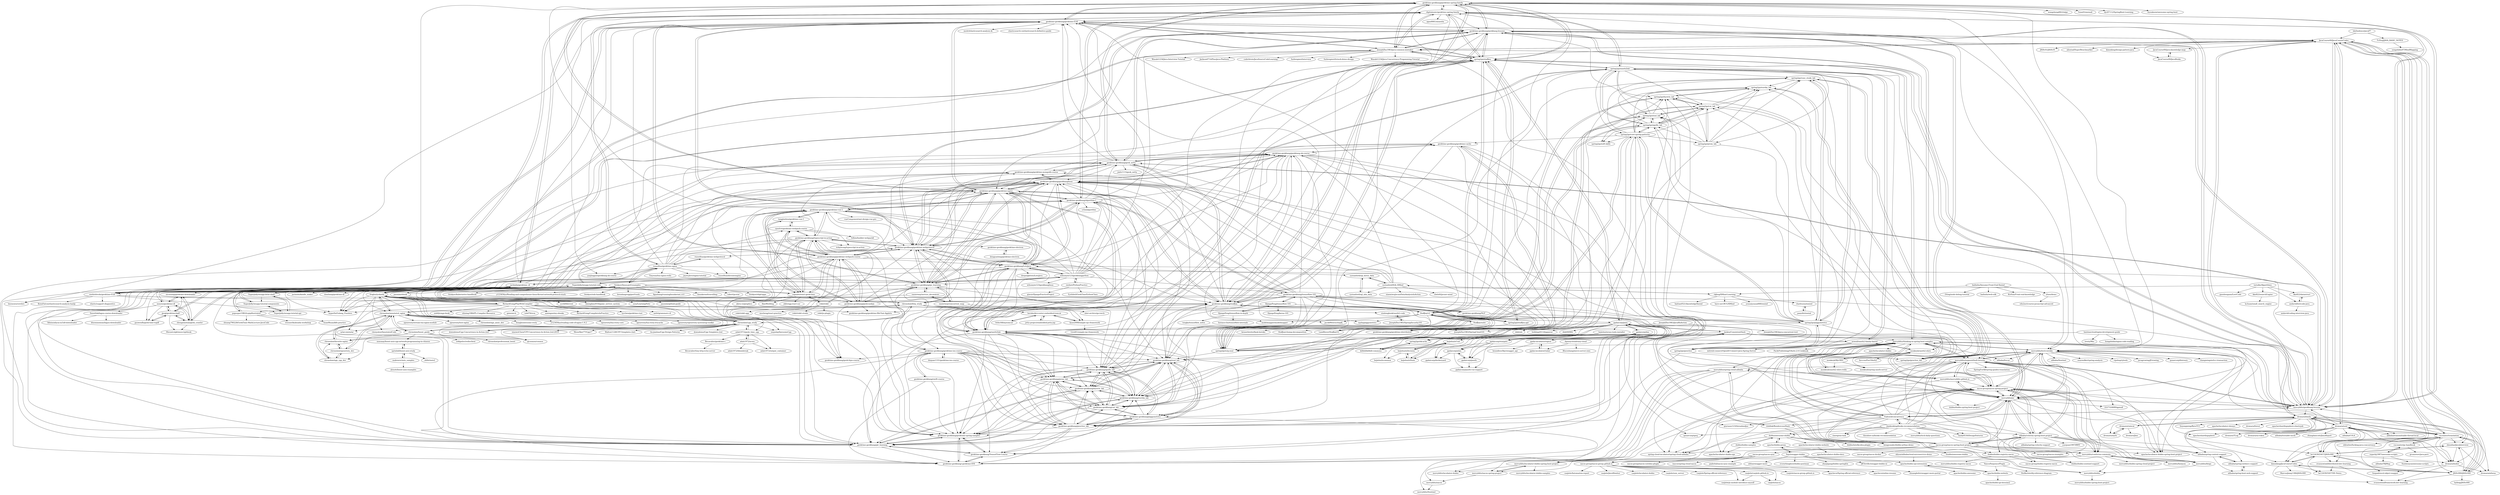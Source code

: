 digraph G {
"geektime-geekbang/geektime-spring-family" -> "digitalsonic/geektime-spring-family"
"geektime-geekbang/geektime-spring-family" -> "geektime-geekbang/geektime-ELK"
"geektime-geekbang/geektime-spring-family" -> "geektime-geekbang/geekbang-lessons"
"geektime-geekbang/geektime-spring-family" -> "geektime-geekbang/geektime-nginx"
"geektime-geekbang/geektime-spring-family" -> "spring2go/staffjoy"
"geektime-geekbang/geektime-spring-family" -> "JosephZhu1983/java-common-mistakes"
"geektime-geekbang/geektime-spring-family" -> "geektime-geekbang/staffjoy"
"geektime-geekbang/geektime-spring-family" -> "mercyblitz/tech-weekly"
"geektime-geekbang/geektime-spring-family" -> "wangzheng0822/algo" ["e"=1]
"geektime-geekbang/geektime-spring-family" -> "geektime-geekbang/algorithm-1"
"geektime-geekbang/geektime-spring-family" -> "YunaiV/onemall" ["e"=1]
"geektime-geekbang/geektime-spring-family" -> "geektime-geekbang/geek_netty"
"geektime-geekbang/geektime-spring-family" -> "mercyblitz/geekbang-lessons"
"geektime-geekbang/geektime-spring-family" -> "dyc87112/SpringBoot-Learning" ["e"=1]
"geektime-geekbang/geektime-spring-family" -> "ityouknow/awesome-spring-boot" ["e"=1]
"geektime-geekbang/algorithm-1" -> "geektime-geekbang/geektime-nginx"
"geektime-geekbang/algorithm-1" -> "geektime-geekbang/geektime-webprotocol"
"geektime-geekbang/algorithm-1" -> "geektime-geekbang/geektime-spring-family"
"geektime-geekbang/algorithm-1" -> "geektime-geekbang/oauth2lab"
"geektime-geekbang/algorithm-1" -> "geektime-geekbang/tensorflow-101"
"geektime-geekbang/algorithm-1" -> "geektime-geekbang/geekbang-lessons"
"geektime-geekbang/algorithm-1" -> "geektime-geekbang/geekbanglinux"
"geektime-geekbang/algorithm-1" -> "geektime-geekbang/LetsJava"
"geektime-geekbang/algorithm-1" -> "geektime-geekbang/apollo_lab"
"geektime-geekbang/algorithm-1" -> "geektime-geekbang/go_learning"
"geektime-geekbang/algorithm-1" -> "geektime-geekbang/geektime-vue-1"
"geektime-geekbang/algorithm-1" -> "s32n/algorithm"
"geektime-geekbang/algorithm-1" -> "geektime-geekbang/staffjoy"
"geektime-geekbang/algorithm-1" -> "geektime-geekbang/geekbang-zk-course"
"geektime-geekbang/algorithm-1" -> "geektime-geekbang/geektime-ELK"
"geektime-geekbang/tensorflow-101" -> "DjangoPeng/tensorflow-101"
"geektime-geekbang/tensorflow-101" -> "geektime-geekbang/geekbang-zk-course"
"geektime-geekbang/tensorflow-101" -> "geektime-geekbang/NLP"
"geektime-geekbang/tensorflow-101" -> "geektime-geekbang/geekbanglinux"
"geektime-geekbang/tensorflow-101" -> "geektime-geekbang/geektime-nginx"
"geektime-geekbang/tensorflow-101" -> "geektime-geekbang/git_learning"
"geektime-geekbang/tensorflow-101" -> "geektime-geekbang/algorithm-1"
"geektime-geekbang/tensorflow-101" -> "geektime-geekbang/TensorFlow-Course"
"geektime-geekbang/tensorflow-101" -> "geektime-geekbang/zuul_lab"
"geektime-geekbang/tensorflow-101" -> "geektime-geekbang/gravitee_lab"
"geektime-geekbang/tensorflow-101" -> "geektime-geekbang/piggymetrics"
"geektime-geekbang/tensorflow-101" -> "geektime-geekbang/cat_lab"
"geektime-geekbang/tensorflow-101" -> "geektime-geekbang/-geektime-IOS"
"geektime-geekbang/tensorflow-101" -> "geektime-geekbang/geektime-spring-samples"
"geektime-geekbang/tensorflow-101" -> "geektime-geekbang/staffjoy"
"Jaskey/ConsistentHash" -> "clohfink/RendezvousHash"
"Jaskey/ConsistentHash" -> "spring2go/okcache"
"Jaskey/ConsistentHash" -> "ppdaicorp/pmq"
"Jaskey/ConsistentHash" -> "mercyblitz/confucius-commons"
"Jaskey/ConsistentHash" -> "killbill/killbill-commons"
"Jaskey/ConsistentHash" -> "mercyblitz/segmentfault-lessons"
"Jaskey/ConsistentHash" -> "alibaba/spring-context-support"
"Jaskey/ConsistentHash" -> "mercyblitz/jsr"
"Jaskey/ConsistentHash" -> "nacos-group/nacos-spring-project"
"Jaskey/ConsistentHash" -> "mercyblitz/thinking-in-spring-boot-samples"
"mercyblitz/jsr" -> "mercyblitz/segmentfault-lessons"
"mercyblitz/jsr" -> "mercyblitz/thinking-in-spring-boot-samples"
"mercyblitz/jsr" -> "mercyblitz/tech-weekly"
"mercyblitz/jsr" -> "mercyblitz/geekbang-lessons"
"mercyblitz/jsr" -> "nacos-group/nacos-spring-project"
"mercyblitz/jsr" -> "geektime-geekbang/geekbang-lessons"
"mercyblitz/jsr" -> "alibaba/velocity-spring-boot-project"
"mercyblitz/jsr" -> "spring-cloud-incubator/spring-cloud-alibaba" ["e"=1]
"mercyblitz/jsr" -> "apache/incubator-dubbo-spring-boot-project" ["e"=1]
"mercyblitz/jsr" -> "nacos-group/nacos-spring-boot-project"
"mercyblitz/jsr" -> "mercyblitz/mercyblitz.github.io"
"mercyblitz/jsr" -> "mercyblitz/confucius-commons"
"mercyblitz/jsr" -> "Fadezed/concurrency"
"mercyblitz/jsr" -> "2227324689/gpmall" ["e"=1]
"mercyblitz/jsr" -> "dubbo/dubbo-spring-boot-project" ["e"=1]
"mercyblitz/segmentfault-lessons" -> "mercyblitz/jsr"
"mercyblitz/segmentfault-lessons" -> "mercyblitz/thinking-in-spring-boot-samples"
"mercyblitz/segmentfault-lessons" -> "mercyblitz/tech-weekly"
"mercyblitz/segmentfault-lessons" -> "nacos-group/nacos-spring-project"
"mercyblitz/segmentfault-lessons" -> "apache/incubator-dubbo-spring-boot-project" ["e"=1]
"mercyblitz/segmentfault-lessons" -> "mercyblitz/geekbang-lessons"
"mercyblitz/segmentfault-lessons" -> "mercyblitz/confucius-commons"
"mercyblitz/segmentfault-lessons" -> "geektime-geekbang/geekbang-lessons"
"mercyblitz/segmentfault-lessons" -> "spring-cloud-incubator/spring-cloud-alibaba" ["e"=1]
"mercyblitz/segmentfault-lessons" -> "mercyblitz/mercyblitz.github.io"
"mercyblitz/segmentfault-lessons" -> "mercyblitz/blogs"
"mercyblitz/segmentfault-lessons" -> "mercyblitz/spring-cloud-alibaba"
"mercyblitz/segmentfault-lessons" -> "dubbo/dubbo-spring-boot-project" ["e"=1]
"mercyblitz/segmentfault-lessons" -> "alibaba/velocity-spring-boot-project"
"mercyblitz/segmentfault-lessons" -> "SpringForAll/spring-guides-translation" ["e"=1]
"mercyblitz/thinking-in-spring-boot-samples" -> "mercyblitz/jsr"
"mercyblitz/thinking-in-spring-boot-samples" -> "mercyblitz/segmentfault-lessons"
"mercyblitz/thinking-in-spring-boot-samples" -> "mercyblitz/tech-weekly"
"mercyblitz/thinking-in-spring-boot-samples" -> "nacos-group/nacos-spring-project"
"mercyblitz/thinking-in-spring-boot-samples" -> "mercyblitz/geekbang-lessons"
"mercyblitz/thinking-in-spring-boot-samples" -> "spring-cloud-incubator/spring-cloud-alibaba" ["e"=1]
"mercyblitz/thinking-in-spring-boot-samples" -> "apache/incubator-dubbo-spring-boot-project" ["e"=1]
"mercyblitz/thinking-in-spring-boot-samples" -> "mercyblitz/mercyblitz.github.io"
"mercyblitz/thinking-in-spring-boot-samples" -> "geektime-geekbang/geekbang-lessons"
"mercyblitz/thinking-in-spring-boot-samples" -> "Fadezed/concurrency"
"mercyblitz/thinking-in-spring-boot-samples" -> "nacos-group/nacos-spring-boot-project"
"mercyblitz/thinking-in-spring-boot-samples" -> "mercyblitz/spring-cloud-alibaba"
"mercyblitz/thinking-in-spring-boot-samples" -> "alibaba/fescar" ["e"=1]
"mercyblitz/thinking-in-spring-boot-samples" -> "apache/incubator-dubbo" ["e"=1]
"mercyblitz/thinking-in-spring-boot-samples" -> "apache/incubator-dubbo-ops" ["e"=1]
"nacos-group/nacos-group.github.io" -> "caojiele/js-module-introduce-myself"
"nacos-group/nacos-group.github.io" -> "caojiele/nacos"
"nacos-group/nacos-group.github.io" -> "caojiele/nacos-group.github.io"
"nacos-group/nacos-group.github.io" -> "apachecn/Spring-official-reference"
"nacos-group/nacos-group.github.io" -> "apachecn/online-resume"
"nacos-group/nacos-group.github.io" -> "caojiele/Automation-report"
"nacos-group/nacos-group.github.io" -> "caojiele/caojiele.github.io"
"nacos-group/nacos-group.github.io" -> "caojiele/JavaMonitor"
"nacos-group/nacos-group.github.io" -> "caojiele/incubator-dubbo"
"nacos-group/nacos-group.github.io" -> "caojiele/ssm_server"
"nacos-group/nacos-group.github.io" -> "caojiele/Spring-official-reference"
"nacos-group/nacos-spring-boot-project" -> "nacos-group/nacos-spring-project"
"nacos-group/nacos-spring-boot-project" -> "nacos-group/nacos-examples" ["e"=1]
"nacos-group/nacos-spring-boot-project" -> "alibaba/velocity-spring-boot-project"
"nacos-group/nacos-spring-boot-project" -> "dubbo/dubbo-registry-nacos"
"nacos-group/nacos-spring-boot-project" -> "mercyblitz/thinking-in-spring-boot-samples"
"nacos-group/nacos-spring-boot-project" -> "nacos-group/nacos-group.github.io"
"nacos-group/nacos-spring-boot-project" -> "mercyblitz/jsr"
"nacos-group/nacos-spring-boot-project" -> "nacos-group/nacos-docker" ["e"=1]
"nacos-group/nacos-spring-boot-project" -> "spring-cloud-incubator/spring-cloud-alibaba" ["e"=1]
"nacos-group/nacos-spring-boot-project" -> "apache/incubator-dubbo-spring-boot-project" ["e"=1]
"nacos-group/nacos-spring-boot-project" -> "nacos-group/nacos-sync"
"nacos-group/nacos-spring-boot-project" -> "mercyblitz/confucius-commons"
"nacos-group/nacos-spring-boot-project" -> "mercyblitz/tech-weekly"
"nacos-group/nacos-spring-boot-project" -> "alibaba/spring-context-support"
"nacos-group/nacos-spring-boot-project" -> "mercyblitz/segmentfault-lessons"
"nacos-group/nacos-spring-project" -> "nacos-group/nacos-spring-boot-project"
"nacos-group/nacos-spring-project" -> "alibaba/velocity-spring-boot-project"
"nacos-group/nacos-spring-project" -> "mercyblitz/jsr"
"nacos-group/nacos-spring-project" -> "mercyblitz/thinking-in-spring-boot-samples"
"nacos-group/nacos-spring-project" -> "mercyblitz/confucius-commons"
"nacos-group/nacos-spring-project" -> "mercyblitz/segmentfault-lessons"
"nacos-group/nacos-spring-project" -> "mercyblitz/tech-weekly"
"nacos-group/nacos-spring-project" -> "apache/incubator-dubbo-spring-boot-project" ["e"=1]
"nacos-group/nacos-spring-project" -> "spring-cloud-incubator/spring-cloud-alibaba" ["e"=1]
"nacos-group/nacos-spring-project" -> "mercyblitz/blogs"
"nacos-group/nacos-spring-project" -> "nacos-group/nacos-examples" ["e"=1]
"nacos-group/nacos-spring-project" -> "alibaba/spring-context-support"
"nacos-group/nacos-spring-project" -> "nacos-group/nacos-group.github.io"
"nacos-group/nacos-spring-project" -> "dubbo/dubbo-registry-nacos"
"nacos-group/nacos-spring-project" -> "mercyblitz/incubator-dubbo-spring-boot-project"
"mercyblitz/mercyblitz.github.io" -> "mercyblitz/spring-cloud-alibaba"
"mercyblitz/mercyblitz.github.io" -> "mercyblitz/thinking-in-spring-boot-samples"
"mercyblitz/mercyblitz.github.io" -> "mercyblitz/jsr"
"mercyblitz/mercyblitz.github.io" -> "mercyblitz/segmentfault-lessons"
"mercyblitz/mercyblitz.github.io" -> "mercyblitz/tech-weekly"
"mercyblitz/mercyblitz.github.io" -> "nacos-group/nacos-spring-project"
"mercyblitz/mercyblitz.github.io" -> "mercyblitz/incubator-dubbo-spring-boot-project"
"mercyblitz/tech-weekly" -> "mercyblitz/thinking-in-spring-boot-samples"
"mercyblitz/tech-weekly" -> "mercyblitz/jsr"
"mercyblitz/tech-weekly" -> "spring-cloud-incubator/spring-cloud-alibaba" ["e"=1]
"mercyblitz/tech-weekly" -> "mercyblitz/segmentfault-lessons"
"mercyblitz/tech-weekly" -> "alibaba/fescar" ["e"=1]
"mercyblitz/tech-weekly" -> "apache/incubator-dubbo-spring-boot-project" ["e"=1]
"mercyblitz/tech-weekly" -> "nacos-group/nacos-spring-project"
"mercyblitz/tech-weekly" -> "alibaba/Sentinel" ["e"=1]
"mercyblitz/tech-weekly" -> "seaswalker/spring-analysis" ["e"=1]
"mercyblitz/tech-weekly" -> "vipshop/vjtools" ["e"=1]
"mercyblitz/tech-weekly" -> "javagrowing/JGrowing" ["e"=1]
"mercyblitz/tech-weekly" -> "qunarcorp/bistoury" ["e"=1]
"mercyblitz/tech-weekly" -> "2227324689/gpmall" ["e"=1]
"mercyblitz/tech-weekly" -> "changmingxie/tcc-transaction" ["e"=1]
"mercyblitz/tech-weekly" -> "alibaba/transmittable-thread-local" ["e"=1]
"geektime-geekbang/geektime-ELK" -> "onebirdrocks/geektime-ELK"
"geektime-geekbang/geektime-ELK" -> "geektime-geekbang/geektime-spring-family"
"geektime-geekbang/geektime-ELK" -> "lmenezes/cerebro" ["e"=1]
"geektime-geekbang/geektime-ELK" -> "geektime-geekbang/geekbang-lessons"
"geektime-geekbang/geektime-ELK" -> "geektime-geekbang/geektime-nginx"
"geektime-geekbang/geektime-ELK" -> "geektime-geekbang/geektime-webprotocol"
"geektime-geekbang/geektime-ELK" -> "spring2go/staffjoy"
"geektime-geekbang/geektime-ELK" -> "JosephZhu1983/java-common-mistakes"
"geektime-geekbang/geektime-ELK" -> "hyper0x/Golang_Puzzlers" ["e"=1]
"geektime-geekbang/geektime-ELK" -> "medcl/elasticsearch-analysis-ik" ["e"=1]
"geektime-geekbang/geektime-ELK" -> "geektime-geekbang/staffjoy"
"geektime-geekbang/geektime-ELK" -> "geektime-geekbang/go_learning"
"geektime-geekbang/geektime-ELK" -> "elasticsearch-cn/elasticsearch-definitive-guide" ["e"=1]
"geektime-geekbang/geektime-ELK" -> "mercyblitz/geekbang-lessons"
"geektime-geekbang/geektime-ELK" -> "digitalsonic/geektime-spring-family"
"chronolaw/http_study" -> "geektime-geekbang/geektime-webprotocol"
"chronolaw/http_study" -> "froghui/yolanda"
"chronolaw/http_study" -> "chronolaw/annotated_nginx"
"chronolaw/http_study" -> "chronolaw/cpp_study"
"chronolaw/http_study" -> "xindongbook/oauth2-code"
"chronolaw/http_study" -> "liyue2008/simple-rpc-framework"
"chronolaw/http_study" -> "JavaCourse00/JavaCourseCodes"
"chronolaw/http_study" -> "heroku/devcenter-embedded-tomcat"
"SuperJolly/wxapp-little-shelf" -> "SuperJolly/wxapp-tutorial-code"
"SuperJolly/wxapp-little-shelf" -> "SuperJolly/wxapp-tutorial-api"
"SuperJolly/wxapp-little-shelf" -> "SuperJolly/wxapp-tutorial-components"
"geektime-geekbang/typescript-in-action" -> "geektime-geekbang/geektime-webpack-course"
"geektime-geekbang/typescript-in-action" -> "geektime-geekbang/geek-nodejs"
"geektime-geekbang/typescript-in-action" -> "geektime-geekbang/geektime-electron"
"geektime-geekbang/typescript-in-action" -> "geektime-geekbang/geektime-webprotocol"
"geektime-geekbang/typescript-in-action" -> "supnate/react-geek-time"
"geektime-geekbang/typescript-in-action" -> "geektime-geekbang/geektime-vue-1"
"geektime-geekbang/typescript-in-action" -> "geektime-geekbang/git_learning"
"geektime-geekbang/typescript-in-action" -> "cpselvis/geektime-webpack-course"
"geektime-geekbang/typescript-in-action" -> "rickyleung/typescript-in-action"
"geektime-geekbang/typescript-in-action" -> "geektime-geekbang/geek-fepo-course"
"geektime-geekbang/typescript-in-action" -> "geektime-geekbang/geektime-mongodb-course"
"geektime-geekbang/typescript-in-action" -> "geektime-geekbang/geektime-ios-course"
"geektime-geekbang/typescript-in-action" -> "geektime-geekbang/-geektime-IOS"
"geektime-geekbang/typescript-in-action" -> "geektime-geekbang/geektime-spring-samples"
"mercyblitz/geekbang-lessons" -> "geektime-geekbang/geekbang-lessons"
"mercyblitz/geekbang-lessons" -> "mercyblitz/jsr"
"mercyblitz/geekbang-lessons" -> "mercyblitz/thinking-in-spring-boot-samples"
"mercyblitz/geekbang-lessons" -> "mercyblitz/segmentfault-lessons"
"mercyblitz/geekbang-lessons" -> "JosephZhu1983/java-common-mistakes"
"mercyblitz/geekbang-lessons" -> "mercyblitz/tech-weekly"
"mercyblitz/geekbang-lessons" -> "digitalsonic/geektime-spring-family"
"mercyblitz/geekbang-lessons" -> "JavaCourse00/JavaCourseCodes"
"mercyblitz/geekbang-lessons" -> "geektime-geekbang/geek_netty"
"mercyblitz/geekbang-lessons" -> "spring2go/staffjoy"
"mercyblitz/geekbang-lessons" -> "nacos-group/nacos-spring-project"
"mercyblitz/geekbang-lessons" -> "Fadezed/concurrency"
"mercyblitz/geekbang-lessons" -> "dromara/hmily"
"mercyblitz/geekbang-lessons" -> "geektime-geekbang/geektime-spring-family"
"mercyblitz/geekbang-lessons" -> "geektime-geekbang/geektime-ELK"
"easierway/concurrent_map" -> "easierway/service_decorators"
"easierway/concurrent_map" -> "geektime-geekbang/go_learning"
"easierway/concurrent_map" -> "uber-archive/go-torch" ["e"=1]
"chronolaw/cpp_study" -> "adah1972/geek_time_cpp"
"chronolaw/cpp_study" -> "froghui/yolanda"
"chronolaw/cpp_study" -> "chronolaw/annotated_nginx"
"chronolaw/cpp_study" -> "downdemo/Cpp-Templates-2ed" ["e"=1]
"chronolaw/cpp_study" -> "downdemo/Cpp-Concurrency-in-Action-2ed" ["e"=1]
"chronolaw/cpp_study" -> "qicosmos/cosmos" ["e"=1]
"chronolaw/cpp_study" -> "nwpuhq/AwesomeCpp" ["e"=1]
"chronolaw/cpp_study" -> "chronolaw/boost_guide"
"chronolaw/cpp_study" -> "xiaoweiChen/CPP-Concurrency-In-Action-2ed-2019" ["e"=1]
"chronolaw/cpp_study" -> "MeouSker77/Cpp17" ["e"=1]
"chronolaw/cpp_study" -> "Walton1128/CPP-Templates-2nd--" ["e"=1]
"chronolaw/cpp_study" -> "sylar-yin/sylar" ["e"=1]
"chronolaw/cpp_study" -> "liu-jianhao/Cpp-Design-Patterns" ["e"=1]
"chronolaw/cpp_study" -> "chenyahui/AnnotatedCode" ["e"=1]
"chronolaw/cpp_study" -> "chronolaw/http_study"
"froghui/yolanda" -> "chronolaw/cpp_study"
"froghui/yolanda" -> "chenyahui/AnnotatedCode" ["e"=1]
"froghui/yolanda" -> "nwpuhq/AwesomeCpp" ["e"=1]
"froghui/yolanda" -> "adah1972/geek_time_cpp"
"froghui/yolanda" -> "chronolaw/http_study"
"froghui/yolanda" -> "sylar-yin/sylar" ["e"=1]
"froghui/yolanda" -> "downdemo/Cpp-Concurrency-in-Action-2ed" ["e"=1]
"froghui/yolanda" -> "RichardGong/PlayWithCompiler"
"froghui/yolanda" -> "hyper0x/Golang_Puzzlers" ["e"=1]
"froghui/yolanda" -> "aceld/libevent" ["e"=1]
"froghui/yolanda" -> "feiskyer/linux-perf-examples"
"froghui/yolanda" -> "limingfan2016/game_service_system" ["e"=1]
"froghui/yolanda" -> "qicosmos/cosmos" ["e"=1]
"froghui/yolanda" -> "szza/LearningNote" ["e"=1]
"froghui/yolanda" -> "chronolaw/annotated_nginx"
"onebirdrocks/geektime-ELK" -> "geektime-geekbang/geektime-ELK"
"onebirdrocks/geektime-ELK" -> "russelltao/geektime-nginx"
"onebirdrocks/geektime-ELK" -> "spring2go/staffjoy"
"onebirdrocks/geektime-ELK" -> "digitalsonic/geektime-spring-family"
"onebirdrocks/geektime-ELK" -> "JosephZhu1983/java-common-mistakes"
"onebirdrocks/geektime-ELK" -> "geektime-geekbang/geektime-spring-family"
"onebirdrocks/geektime-ELK" -> "lmenezes/cerebro" ["e"=1]
"onebirdrocks/geektime-ELK" -> "geektime-geekbang/geektime-nginx"
"onebirdrocks/geektime-ELK" -> "geektime-geekbang/geek_netty"
"onebirdrocks/geektime-ELK" -> "hyper0x/Golang_Puzzlers" ["e"=1]
"onebirdrocks/geektime-ELK" -> "geektime-geekbang/staffjoy"
"onebirdrocks/geektime-ELK" -> "KennFalcon/elasticsearch-analysis-hanlp" ["e"=1]
"onebirdrocks/geektime-ELK" -> "geektime-geekbang/geekbang-lessons"
"onebirdrocks/geektime-ELK" -> "elastic/support-diagnostics" ["e"=1]
"onebirdrocks/geektime-ELK" -> "mercyblitz/geekbang-lessons"
"clohfink/RendezvousHash" -> "Jaskey/ConsistentHash"
"clohfink/RendezvousHash" -> "hengyunabc/dubbo-arthas-demo"
"JosephZhu1983/java-common-mistakes" -> "mercyblitz/geekbang-lessons"
"JosephZhu1983/java-common-mistakes" -> "digitalsonic/geektime-spring-family"
"JosephZhu1983/java-common-mistakes" -> "geektime-geekbang/geekbang-lessons"
"JosephZhu1983/java-common-mistakes" -> "geektime-geekbang/geektime-spring-family"
"JosephZhu1983/java-common-mistakes" -> "JavaCourse00/JavaCourseCodes"
"JosephZhu1983/java-common-mistakes" -> "geektime-geekbang/geektime-ELK"
"JosephZhu1983/java-common-mistakes" -> "qiurunze123/threadandjuc" ["e"=1]
"JosephZhu1983/java-common-mistakes" -> "spring2go/staffjoy"
"JosephZhu1983/java-common-mistakes" -> "Wasabi1234/Java-Interview-Tutorial" ["e"=1]
"JosephZhu1983/java-common-mistakes" -> "Jackson0714/PassJava-Platform" ["e"=1]
"JosephZhu1983/java-common-mistakes" -> "coderbruis/JavaSourceCodeLearning" ["e"=1]
"JosephZhu1983/java-common-mistakes" -> "fuzhengwei/interview" ["e"=1]
"JosephZhu1983/java-common-mistakes" -> "onebirdrocks/geektime-ELK"
"JosephZhu1983/java-common-mistakes" -> "fuzhengwei/itstack-demo-design" ["e"=1]
"JosephZhu1983/java-common-mistakes" -> "Wasabi1234/Java-Concurrency-Progamming-Tutorial" ["e"=1]
"ppdaicorp/pmq" -> "ppdaicorp/das"
"ppdaicorp/pmq" -> "ppdaicorp/stargate"
"ppdaicorp/pmq" -> "spring2go/okcache"
"ppdaicorp/pmq" -> "Jaskey/ConsistentHash"
"ppdaicorp/pmq" -> "ppdai-incubator/raptor"
"ppdaicorp/pmq" -> "killbill/killbill-commons"
"ppdaicorp/pmq" -> "spring2go/core-spring-patterns"
"ppdaicorp/pmq" -> "ppdaicorp/pauth"
"ppdaicorp/pmq" -> "didi/sds" ["e"=1]
"ppdaicorp/pmq" -> "spring2go/staffjoy"
"ppdaicorp/pmq" -> "bulldog2011/bigqueue" ["e"=1]
"ppdaicorp/pmq" -> "qunarcorp/qmq" ["e"=1]
"ppdaicorp/pmq" -> "geektime-geekbang/oauth2lab"
"ppdaicorp/pmq" -> "hejiehui/xross-tools-installer"
"ppdaicorp/pmq" -> "didi/DDMQ" ["e"=1]
"spring2go/hystrix_lab" -> "spring2go/eureka_lab"
"spring2go/hystrix_lab" -> "spring2go/s2g-zuul"
"spring2go/hystrix_lab" -> "spring2go/gravitee_lab"
"spring2go/hystrix_lab" -> "spring2go/cat_lab"
"spring2go/staffjoy-ppt" -> "geektime-geekbang/staffjoy"
"spring2go/staffjoy-ppt" -> "geektime-geekbang/geektime-distributed"
"spring2go/staffjoy-ppt" -> "spring2go/staffjoy"
"geektime-geekbang/geektime-webpack-course" -> "geektime-geekbang/geek-nodejs"
"geektime-geekbang/geektime-webpack-course" -> "geektime-geekbang/typescript-in-action"
"geektime-geekbang/geektime-webpack-course" -> "geektime-geekbang/geektime-vue-1"
"geektime-geekbang/geektime-webpack-course" -> "geektime-geekbang/geekbanglinux"
"geektime-geekbang/geektime-webpack-course" -> "geektime-geekbang/geek-fepo-course"
"geektime-geekbang/geektime-webpack-course" -> "geektime-geekbang/geektime-ios-course"
"geektime-geekbang/geektime-webpack-course" -> "cpselvis/geektime-webpack-course"
"geektime-geekbang/geektime-webpack-course" -> "geektime-geekbang/geektime-webprotocol"
"geektime-geekbang/geektime-webpack-course" -> "geektime-geekbang/-geektime-IOS"
"geektime-geekbang/geektime-webpack-course" -> "geektime-geekbang/geektime-spring-samples"
"geektime-geekbang/geektime-webpack-course" -> "geektime-geekbang/geektime-mongodb-course"
"geektime-geekbang/geektime-webpack-course" -> "geektime-geekbang/git_learning"
"geektime-geekbang/geektime-webpack-course" -> "geektime-geekbang/LetsJava"
"geektime-geekbang/geektime-webpack-course" -> "supnate/react-geek-time"
"geektime-geekbang/geektime-webpack-course" -> "geektime-geekbang/zuul_lab"
"feifa168/mytomcat" -> "heroku/devcenter-embedded-tomcat"
"Sayi/swagger-dubbo" -> "apache/dubbo-proxy"
"Sayi/swagger-dubbo" -> "uhfun/swagger-more"
"Sayi/swagger-dubbo" -> "zhaojigang/dubbo-springfox"
"Sayi/swagger-dubbo" -> "JKTerrific/swagger-dubbo-ui"
"Sayi/swagger-dubbo" -> "apache/dubbo-spi-extensions"
"Sayi/swagger-dubbo" -> "everythingbest/dubbo-postman" ["e"=1]
"spring2go/staffjoy" -> "Staffjoy/v2"
"spring2go/staffjoy" -> "geektime-geekbang/staffjoy"
"spring2go/staffjoy" -> "spring2go/staffjoy-ppt"
"spring2go/staffjoy" -> "spring2go/oauth2lab"
"spring2go/staffjoy" -> "modelmapper/modelmapper" ["e"=1]
"spring2go/staffjoy" -> "digitalsonic/geektime-spring-family"
"spring2go/staffjoy" -> "geektime-geekbang/geektime-spring-family"
"spring2go/staffjoy" -> "mercyblitz/tech-weekly"
"spring2go/staffjoy" -> "sqshq/piggymetrics" ["e"=1]
"spring2go/staffjoy" -> "geektime-geekbang/geektime-ELK"
"spring2go/staffjoy" -> "onebirdrocks/geektime-ELK"
"spring2go/staffjoy" -> "mercyblitz/geekbang-lessons"
"spring2go/staffjoy" -> "JosephZhu1983/java-common-mistakes"
"spring2go/staffjoy" -> "geektime-geekbang/geekbang-lessons"
"spring2go/staffjoy" -> "ppdaicorp/pmq"
"mercyblitz/spring-cloud-alibaba" -> "mercyblitz/incubator-dubbo-spring-boot-project"
"mercyblitz/spring-cloud-alibaba" -> "mercyblitz/nacos-spring-project"
"mercyblitz/spring-cloud-alibaba" -> "mercyblitz/incubator-dubbo"
"mercyblitz/spring-cloud-alibaba" -> "mercyblitz/mercyblitz.github.io"
"mercyblitz/spring-cloud-alibaba" -> "mercyblitz/dubbo"
"mercyblitz/spring-cloud-alibaba" -> "mercyblitz/nacos"
"mercyblitz/spring-cloud-alibaba" -> "mercyblitz/Sentinel"
"dromara/soul" -> "dromara/hmily"
"dromara/soul" -> "JavaCourse00/JavaCourseCodes"
"dromara/soul" -> "cncounter/translation"
"dromara/soul" -> "kimmking/JavaCourseCodes"
"dromara/soul" -> "lw1243925457/JAVA-000"
"dromara/soul" -> "apache/shardingsphere" ["e"=1]
"dromara/soul" -> "JAVA-000/JAVA-000"
"dromara/soul" -> "dromara/sa-token" ["e"=1]
"dromara/soul" -> "dromara/hodor"
"dromara/soul" -> "alibaba/transmittable-thread-local" ["e"=1]
"dromara/soul" -> "alibaba/testable-mock" ["e"=1]
"dromara/soul" -> "mercyblitz/geekbang-lessons"
"dromara/soul" -> "dromara/TLog" ["e"=1]
"dromara/soul" -> "zhangdaiscott/JimuReport" ["e"=1]
"dromara/soul" -> "alibaba/COLA" ["e"=1]
"geektime-geekbang/geek_netty" -> "geektime-geekbang/geekbang-zk-course"
"geektime-geekbang/geek_netty" -> "geektime-geekbang/geekbang-lessons"
"geektime-geekbang/geek_netty" -> "geektime-geekbang/staffjoy"
"geektime-geekbang/geek_netty" -> "jiafu1115/geek_netty"
"geektime-geekbang/geek_netty" -> "geektime-geekbang/geekbanglinux"
"geektime-geekbang/geek_netty" -> "geektime-geekbang/geektime-mongodb-course"
"geektime-geekbang/geek_netty" -> "geektime-geekbang/oauth2lab"
"geektime-geekbang/geek_netty" -> "geektime-geekbang/geektime-nginx"
"geektime-geekbang/geek_netty" -> "mercyblitz/geekbang-lessons"
"geektime-geekbang/geek_netty" -> "geektime-geekbang/geektime-cache"
"geektime-geekbang/geek_netty" -> "geektime-geekbang/geektime-spring-family"
"geektime-geekbang/geek_netty" -> "geektime-geekbang/geektime-distributed"
"geektime-geekbang/geek_netty" -> "geektime-geekbang/git_learning"
"geektime-geekbang/geek_netty" -> "geektime-geekbang/geektime-webprotocol"
"geektime-geekbang/geek_netty" -> "geektime-geekbang/geektime-ELK"
"Fadezed/concurrency" -> "jiankunking/books-recommendation"
"Fadezed/concurrency" -> "mercyblitz/thinking-in-spring-boot-samples"
"Fadezed/concurrency" -> "mercyblitz/tech-weekly"
"Fadezed/concurrency" -> "mercyblitz/jsr"
"Fadezed/concurrency" -> "mercyblitz/confucius-commons"
"Fadezed/concurrency" -> "dubbo/awesome-dubbo"
"Fadezed/concurrency" -> "mercyblitz/geekbang-lessons"
"Fadezed/concurrency" -> "mercyblitz/segmentfault-lessons"
"Fadezed/concurrency" -> "geektime-geekbang/geekbang-lessons"
"Fadezed/concurrency" -> "siaorg/sia-task" ["e"=1]
"Fadezed/concurrency" -> "landy8530/DesignPatterns" ["e"=1]
"Fadezed/concurrency" -> "nacos-group/nacos-spring-project"
"Fadezed/concurrency" -> "qiurunze123/threadandjuc" ["e"=1]
"Fadezed/concurrency" -> "clohfink/RendezvousHash"
"Fadezed/concurrency" -> "Jaskey/ConsistentHash"
"SuperJolly/wxapp-tutorial-api" -> "SuperJolly/wxapp-tutorial-components"
"SuperJolly/wxapp-tutorial-api" -> "SuperJolly/wxapp-little-shelf"
"geektime-geekbang/geektime-electron" -> "dengyaolong/geektime-electron"
"wilsonyin123/geekbangpython" -> "geektime-geekbang/LetsJava"
"wilsonyin123/geekbangpython" -> "wilsonyin123/geekbanglinux"
"wilsonyin123/geekbangpython" -> "geektime-geekbang/geektime-nginx"
"wilsonyin123/geekbangpython" -> "SuperJolly/wxapp-tutorial-code"
"wilsonyin123/geekbangpython" -> "geektime-geekbang/go_learning"
"wilsonyin123/geekbangpython" -> "geektime-geekbang/algorithm-1"
"wilsonyin123/geekbangpython" -> "geektime-geekbang/geekbanglinux"
"wilsonyin123/geekbangpython" -> "geektime-geekbang/geektime-spring-family"
"wilsonyin123/geekbangpython" -> "geektime-geekbang/tensorflow-101"
"wilsonyin123/geekbangpython" -> "geektime-geekbang/geektime-ELK"
"wilsonyin123/geekbangpython" -> "geektime-geekbang/geektime-vue-1"
"wilsonyin123/geekbangpython" -> "zwdnet/PythonPractice"
"wilsonyin123/geekbangpython" -> "geektime-geekbang/geektime-webprotocol"
"wilsonyin123/geekbangpython" -> "geektime-geekbang/geek_netty"
"wilsonyin123/geekbangpython" -> "jachinlin/geektime_dl"
"adah1972/geek_time_cpp" -> "chronolaw/cpp_study"
"adah1972/geek_time_cpp" -> "adah1972/nvwa"
"adah1972/geek_time_cpp" -> "adah1972/output_container"
"adah1972/geek_time_cpp" -> "Becavalier/geektime-c"
"geektime-geekbang/geektime-vue-1" -> "geektime-geekbang/geektime-webpack-course"
"geektime-geekbang/geektime-vue-1" -> "tangjinzhou/geektime-vue-1"
"geektime-geekbang/geektime-vue-1" -> "geektime-geekbang/geektime-nginx"
"geektime-geekbang/geektime-vue-1" -> "geektime-geekbang/geek-nodejs"
"geektime-geekbang/geektime-vue-1" -> "supnate/react-geek-time"
"geektime-geekbang/geektime-vue-1" -> "geektime-geekbang/geekbanglinux"
"geektime-geekbang/geektime-vue-1" -> "vueComponent/ant-design-vue-pro" ["e"=1]
"geektime-geekbang/geektime-vue-1" -> "geektime-geekbang/typescript-in-action"
"geektime-geekbang/geektime-vue-1" -> "geektime-geekbang/geektime-WeChat-Applets"
"geektime-geekbang/geektime-vue-1" -> "geektime-geekbang/algorithm-1"
"geektime-geekbang/geektime-vue-1" -> "geektime-geekbang/geektime-spring-family"
"geektime-geekbang/geektime-vue-1" -> "geektime-geekbang/geektime-webprotocol"
"geektime-geekbang/geektime-vue-1" -> "geektime-geekbang/oauth2lab"
"geektime-geekbang/geektime-vue-1" -> "geektime-geekbang/LetsJava"
"geektime-geekbang/geektime-vue-1" -> "geektime-geekbang/go_learning"
"supnate/react-geek-time" -> "rekit/rekit"
"supnate/react-geek-time" -> "geektime-geekbang/geektime-vue-1"
"supnate/react-geek-time" -> "cpselvis/geektime-webpack-course"
"supnate/react-geek-time" -> "geektime-geekbang/typescript-in-action"
"supnate/react-geek-time" -> "tangjinzhou/geektime-vue-1"
"supnate/react-geek-time" -> "geektime-geekbang/geektime-webpack-course"
"supnate/react-geek-time" -> "geektime-geekbang/geek-nodejs"
"supnate/react-geek-time" -> "SuperJolly/wxapp-tutorial-code"
"supnate/react-geek-time" -> "AlanWei/blog" ["e"=1]
"supnate/react-geek-time" -> "ykfe/egg-react-ssr" ["e"=1]
"supnate/react-geek-time" -> "akira-cn/graphics" ["e"=1]
"chronolaw/boost_guide" -> "chronolaw/annotated_nginx"
"chronolaw/boost_guide" -> "chronolaw/professional_boost"
"chronolaw/boost_guide" -> "chronolaw/cpp_study"
"chronolaw/boost_guide" -> "chronolaw/favorite-nginx"
"chronolaw/boost_guide" -> "qicosmos/cosmos" ["e"=1]
"chronolaw/boost_guide" -> "chronolaw/ngx_cpp_dev"
"chronolaw/boost_guide" -> "mmoaay/boost-asio-cpp-network-programming-in-chinese"
"chronolaw/boost_guide" -> "nekipelov/redisclient" ["e"=1]
"jachinlin/geektime_dl" -> "jjeejj/geektime2pdf"
"jachinlin/geektime_dl" -> "mmzou/geektime-dl"
"jachinlin/geektime_dl" -> "zhengxiaotian/geek_crawler"
"jachinlin/geektime_dl" -> "jachinlin/kindle_maker"
"jachinlin/geektime_dl" -> "digitalsonic/geektime-spring-family"
"jachinlin/geektime_dl" -> "guowenfh/geek-time-topdf"
"jachinlin/geektime_dl" -> "jasonim/ebook"
"jachinlin/geektime_dl" -> "geektime-geekbang/algorithm-1"
"jachinlin/geektime_dl" -> "nicoxiang/geektime-downloader"
"jachinlin/geektime_dl" -> "froghui/yolanda"
"jachinlin/geektime_dl" -> "hyper0x/Golang_Puzzlers" ["e"=1]
"jachinlin/geektime_dl" -> "geektime-geekbang/geektime-ELK"
"jachinlin/geektime_dl" -> "domliang/geektime-dl"
"jachinlin/geektime_dl" -> "onebirdrocks/geektime-ELK"
"jachinlin/geektime_dl" -> "wilsonyin123/geekbangpython"
"apache/dubbo-website" -> "apache/dubbo-spi-extensions"
"apache/dubbo-website" -> "apache/dubbo-go-hessian2" ["e"=1]
"nacos-group/nacos-sync" -> "paderlol/nacos-sync-example"
"nacos-group/nacos-sync" -> "nacos-group/nacos-coredns-plugin"
"nacos-group/nacos-sync" -> "nacos-group/nacos-group.github.io"
"nacos-group/nacos-sync" -> "inacos/spring-cloud-nacos"
"dromara/hmily" -> "dromara/soul"
"dromara/hmily" -> "dromara/raincat"
"dromara/hmily" -> "JavaCourse00/JavaCourseCodes"
"dromara/hmily" -> "cncounter/translation"
"dromara/hmily" -> "dromara/hodor"
"dromara/hmily" -> "kimmking/JavaCourseCodes"
"dromara/hmily" -> "lw1243925457/JAVA-000"
"dromara/hmily" -> "dromara/myth"
"dromara/hmily" -> "JAVA-000/JAVA-000"
"dromara/hmily" -> "apache/shardingsphere" ["e"=1]
"dromara/hmily" -> "dromara/TLog" ["e"=1]
"dromara/hmily" -> "liuyangming/ByteTCC" ["e"=1]
"dromara/hmily" -> "apache/incubator-shenyu" ["e"=1]
"dromara/hmily" -> "dromara/forest" ["e"=1]
"dromara/hmily" -> "apache/shardingsphere-elasticjob" ["e"=1]
"idaSmilence/javaP7" -> "FuYouJ/JAVA_BASIC_NOTES"
"idaSmilence/javaP7" -> "JavaCourse00/JavaCourseCodes"
"cncounter/translation" -> "JavaCourse00/JavaCourseCodes"
"cncounter/translation" -> "dromara/soul"
"cncounter/translation" -> "lw1243925457/JAVA-000"
"cncounter/translation" -> "dromara/hmily"
"cncounter/translation" -> "JAVA-000/JAVA-000"
"cncounter/translation" -> "kimmking/JavaCourseCodes"
"cncounter/translation" -> "cncounter/gc-handbook"
"cncounter/translation" -> "funpad/excel-object-mapper"
"cncounter/translation" -> "dromara/hodor"
"cncounter/translation" -> "oldratlee/fucking-java-concurrency" ["e"=1]
"cncounter/translation" -> "dromara/athena"
"cncounter/translation" -> "evasnowind/distributed-dev-learning"
"cncounter/translation" -> "zhendiao/JavaInterview"
"cncounter/translation" -> "mercyblitz/geekbang-lessons"
"zwdnet/PythonPractice" -> "Eyelidstl/GeekTimePythonClass"
"zwdnet/PythonPractice" -> "qiwsir/DjangoPracticeProject" ["e"=1]
"zwdnet/PythonPractice" -> "wilsonyin123/geekbangpython"
"mmzou/geektime-dl" -> "nicoxiang/geektime-downloader"
"mmzou/geektime-dl" -> "zhengxiaotian/geek_crawler"
"mmzou/geektime-dl" -> "jachinlin/geektime_dl"
"mmzou/geektime-dl" -> "jjeejj/geektime2pdf"
"mmzou/geektime-dl" -> "guowenfh/geek-time-topdf"
"mmzou/geektime-dl" -> "SweetInk/lagou-course-downloader"
"feiskyer/linux-perf-examples" -> "russelltao/geektime-nginx"
"feiskyer/linux-perf-examples" -> "popsuper1982/tcpipillustrated"
"feiskyer/linux-perf-examples" -> "froghui/yolanda"
"feiskyer/linux-perf-examples" -> "tobert/pcstat" ["e"=1]
"feiskyer/linux-perf-examples" -> "feiskyer/ebpf-apps" ["e"=1]
"feiskyer/linux-perf-examples" -> "feiskyer/kubernetes-handbook" ["e"=1]
"feiskyer/linux-perf-examples" -> "hyper0x/Golang_Puzzlers" ["e"=1]
"feiskyer/linux-perf-examples" -> "y123456yz/Reading-and-comprehense-linux-Kernel-network-protocol-stack" ["e"=1]
"feiskyer/linux-perf-examples" -> "feiskyer/sdn-handbook" ["e"=1]
"feiskyer/linux-perf-examples" -> "chronolaw/annotated_nginx"
"feiskyer/linux-perf-examples" -> "geektime-geekbang/geektime-nginx"
"feiskyer/linux-perf-examples" -> "brendangregg/perf-tools" ["e"=1]
"feiskyer/linux-perf-examples" -> "geektime-geekbang/geektime-webprotocol"
"feiskyer/linux-perf-examples" -> "figozhang/runninglinuxkernel_4.0" ["e"=1]
"feiskyer/linux-perf-examples" -> "linuxkerneltravel/lmp" ["e"=1]
"cpselvis/geektime-webpack-course" -> "tangjinzhou/geektime-vue-1"
"cpselvis/geektime-webpack-course" -> "geektime-geekbang/geektime-webpack-course"
"cpselvis/geektime-webpack-course" -> "supnate/react-geek-time"
"cpselvis/geektime-webpack-course" -> "feflow/builder-webpack4"
"cpselvis/geektime-webpack-course" -> "geektime-geekbang/typescript-in-action"
"cpselvis/geektime-webpack-course" -> "rickyleung/typescript-in-action"
"cncounter/gc-handbook" -> "cncounter/translation"
"cncounter/gc-handbook" -> "superhj1987/awesome-scripts"
"cncounter/gc-handbook" -> "gvsmirnov/java-perv"
"mabrarov/asio_samples" -> "sprinfall/boost-asio-study"
"mabrarov/asio_samples" -> "alexott/boost-asio-examples"
"ckjbug/XMind-Learning" -> "charleszuo/xmind"
"ckjbug/XMind-Learning" -> "youzaiyouzai666/xmind"
"ckjbug/XMind-Learning" -> "baitian0521/knowledgeXmind"
"ckjbug/XMind-Learning" -> "cystanford/SQL-XMind"
"ckjbug/XMind-Learning" -> "have-not-BUG/XMind"
"cystanford/SQL-XMind" -> "cystanford/sql_heros_data"
"cystanford/SQL-XMind" -> "ckjbug/XMind-Learning"
"cystanford/SQL-XMind" -> "cystanford/sql_nba_data"
"cystanford/SQL-XMind" -> "geektime-geekbang/geekbanglinux"
"cystanford/SQL-XMind" -> "geektime-geekbang/geektime-mongodb-course"
"cystanford/SQL-XMind" -> "geektime-geekbang/LetsJava"
"cystanford/SQL-XMind" -> "geektime-geekbang/geekbang-zk-course"
"cystanford/SQL-XMind" -> "cbwleft/javaer-mind" ["e"=1]
"cystanford/SQL-XMind" -> "xiaomiwujiecao/DataAnalysisInAction" ["e"=1]
"Staffjoy/v2" -> "spring2go/staffjoy"
"Staffjoy/v2" -> "geektime-geekbang/staffjoy"
"Staffjoy/v2" -> "Staffjoy/suite"
"Staffjoy/v2" -> "LandRover/StaffjoyV2"
"Staffjoy/v2" -> "modelmapper/modelmapper" ["e"=1]
"Staffjoy/v2" -> "spring2go/staffjoy-ppt"
"Staffjoy/v2" -> "geektime-geekbang/oauth2lab"
"Staffjoy/v2" -> "geektime-geekbang/geektime-ELK"
"Staffjoy/v2" -> "jacek99/structlog4j"
"Staffjoy/v2" -> "geektime-geekbang/geektime-spring-family"
"Staffjoy/v2" -> "digitalsonic/geektime-spring-family"
"Staffjoy/v2" -> "sqshq/piggymetrics" ["e"=1]
"Staffjoy/v2" -> "spring2go/oauth2lab"
"Staffjoy/v2" -> "spring2go/piggymetrics"
"Staffjoy/v2" -> "ppdaicorp/pmq"
"geektime-geekbang/geek-nodejs" -> "geektime-geekbang/geektime-webpack-course"
"geektime-geekbang/geek-nodejs" -> "geektime-geekbang/typescript-in-action"
"geektime-geekbang/geek-nodejs" -> "geektime-geekbang/geektime-WeChat-Applets"
"geektime-geekbang/geek-nodejs" -> "geektime-geekbang/geek-fepo-course"
"geektime-geekbang/geek-nodejs" -> "geektime-geekbang/geektime-vue-1"
"geektime-geekbang/geek-nodejs" -> "geektime-geekbang/geektime-mongodb-course"
"geektime-geekbang/geek-nodejs" -> "geektime-geekbang/go_learning"
"geektime-geekbang/geek-nodejs" -> "geektime-geekbang/geekbanglinux"
"JavaCourse00/JavaCourseCodes" -> "lw1243925457/JAVA-000"
"JavaCourse00/JavaCourseCodes" -> "cncounter/translation"
"JavaCourse00/JavaCourseCodes" -> "JAVA-000/JAVA-000"
"JavaCourse00/JavaCourseCodes" -> "dromara/soul"
"JavaCourse00/JavaCourseCodes" -> "dromara/hmily"
"JavaCourse00/JavaCourseCodes" -> "JavaCourse00/java-knowledge-map"
"JavaCourse00/JavaCourseCodes" -> "JavaCourse00/JavaBooks"
"JavaCourse00/JavaCourseCodes" -> "JAVA-01/JAVA-01"
"JavaCourse00/JavaCourseCodes" -> "mercyblitz/geekbang-lessons"
"JavaCourse00/JavaCourseCodes" -> "zhendiao/JavaInterview"
"JavaCourse00/JavaCourseCodes" -> "geektime-geekbang/geekbang-lessons"
"JavaCourse00/JavaCourseCodes" -> "JosephZhu1983/java-common-mistakes"
"JavaCourse00/JavaCourseCodes" -> "dromara/hodor"
"JavaCourse00/JavaCourseCodes" -> "aliostad/SuperBenchmarker" ["e"=1]
"JavaCourse00/JavaCourseCodes" -> "kimmking/design-pattern-java"
"lw1243925457/JAVA-000" -> "kimmking/JavaCourseCodes"
"lw1243925457/JAVA-000" -> "JavaCourse00/JavaCourseCodes"
"lw1243925457/JAVA-000" -> "evasnowind/distributed-dev-learning"
"lw1243925457/JAVA-000" -> "lw1243925457/SE-Notes"
"lw1243925457/JAVA-000" -> "JAVA-000/JAVA-000"
"lw1243925457/JAVA-000" -> "dromara/hodor"
"lw1243925457/JAVA-000" -> "zhendiao/JavaInterview"
"digitalsonic/geektime-spring-family" -> "geektime-geekbang/geektime-spring-family"
"digitalsonic/geektime-spring-family" -> "mercyblitz/geekbang-lessons"
"digitalsonic/geektime-spring-family" -> "russelltao/geektime-nginx"
"digitalsonic/geektime-spring-family" -> "spring2go/staffjoy"
"digitalsonic/geektime-spring-family" -> "JosephZhu1983/java-common-mistakes"
"digitalsonic/geektime-spring-family" -> "geektime-geekbang/staffjoy"
"digitalsonic/geektime-spring-family" -> "onebirdrocks/geektime-ELK"
"digitalsonic/geektime-spring-family" -> "spring2go/oauth2lab"
"digitalsonic/geektime-spring-family" -> "geektime-geekbang/geektime-ELK"
"digitalsonic/geektime-spring-family" -> "yaojingguo/geekbang-zk-course"
"digitalsonic/geektime-spring-family" -> "geektime-geekbang/geekbang-lessons"
"digitalsonic/geektime-spring-family" -> "mercyblitz/tech-weekly"
"digitalsonic/geektime-spring-family" -> "jachinlin/geektime_dl"
"digitalsonic/geektime-spring-family" -> "mercyblitz/jsr"
"digitalsonic/geektime-spring-family" -> "qqxx6661/miaosha" ["e"=1]
"SuperJolly/wxapp-tutorial-code" -> "SuperJolly/wxapp-little-shelf"
"SuperJolly/wxapp-tutorial-code" -> "SuperJolly/wxapp-tutorial-components"
"SuperJolly/wxapp-tutorial-code" -> "SuperJolly/wxapp-tutorial-api"
"SuperJolly/wxapp-tutorial-code" -> "geektime-geekbang/geektime-nginx"
"SuperJolly/wxapp-tutorial-code" -> "wilsonyin123/geekbangpython"
"SuperJolly/wxapp-tutorial-code" -> "geektime-geekbang/geektime-vue-1"
"SuperJolly/wxapp-tutorial-code" -> "geektime-geekbang/geektime-WeChat-Applets"
"SuperJolly/wxapp-tutorial-code" -> "supnate/react-geek-time"
"dromara/raincat" -> "dromara/myth"
"dromara/raincat" -> "dromara/hmily"
"dromara/raincat" -> "dromara/Jinx"
"geektime-geekbang/-geektime-IOS" -> "geektime-geekbang/geektime-spring-samples"
"geektime-geekbang/-geektime-IOS" -> "geektime-geekbang/TensorFlow-Course"
"dubbo/dubbo-samples" -> "dubbo/awesome-dubbo"
"dubbo/dubbo-samples" -> "apache/incubator-dubbo-ops" ["e"=1]
"rekit/rekit" -> "supnate/react-geek-time"
"rekit/rekit" -> "rekit/rekit-studio"
"rekit/rekit" -> "rekit/js-plugin"
"rekit/rekit" -> "rekit/rekit-app"
"rekit/rekit" -> "geektime-geekbang/typescript-in-action"
"rekit/rekit" -> "mocheng/react-practice" ["e"=1]
"rekit/rekit" -> "geektime-geekbang/geektime-webpack-course"
"tangjinzhou/geektime-vue-1" -> "cpselvis/geektime-webpack-course"
"tangjinzhou/geektime-vue-1" -> "geektime-geekbang/geektime-vue-1"
"tangjinzhou/geektime-vue-1" -> "supnate/react-geek-time"
"superhj1987/awesome-scripts" -> "Suishenyun/awesome-scripts"
"superhj1987/awesome-scripts" -> "cncounter/gc-handbook"
"superhj1987/awesome-scripts" -> "alibaba/TBJMap" ["e"=1]
"russelltao/geektime-nginx" -> "russelltao/geektime-webprotocol"
"russelltao/geektime-nginx" -> "digitalsonic/geektime-spring-family"
"russelltao/geektime-nginx" -> "geektime-geekbang/geektime-nginx"
"russelltao/geektime-nginx" -> "onebirdrocks/geektime-ELK"
"russelltao/geektime-nginx" -> "feiskyer/linux-perf-examples"
"russelltao/geektime-nginx" -> "geektime-geekbang/geekbanglinux"
"russelltao/geektime-nginx" -> "geektime-geekbang/geektime-webprotocol"
"russelltao/geektime-nginx" -> "geektime-geekbang/geektime-ELK"
"russelltao/geektime-nginx" -> "cpselvis/geektime-webpack-course"
"russelltao/geektime-nginx" -> "mercyblitz/geekbang-lessons"
"russelltao/geektime-nginx" -> "yaojingguo/geekbang-zk-course"
"russelltao/geektime-nginx" -> "Tinywan/lua-nginx-redis" ["e"=1]
"russelltao/geektime-nginx" -> "russelltao/diveintonginx"
"russelltao/geektime-nginx" -> "jaywcjlove/nginx-tutorial" ["e"=1]
"russelltao/geektime-nginx" -> "spring2go/staffjoy"
"jiankunking/books-recommendation" -> "Fadezed/concurrency"
"jiankunking/books-recommendation" -> "theodore-ni/books-recommendation"
"jiankunking/books-recommendation" -> "siaorg/sia-task" ["e"=1]
"jiankunking/books-recommendation" -> "mercyblitz/thinking-in-spring-boot-samples"
"jiankunking/books-recommendation" -> "mercyblitz/jsr"
"jiankunking/books-recommendation" -> "mercyblitz/confucius-commons"
"jiankunking/books-recommendation" -> "mercyblitz/tech-weekly"
"jiankunking/books-recommendation" -> "mercyblitz/segmentfault-lessons"
"jiankunking/books-recommendation" -> "hengyunabc/dubbo-arthas-demo"
"jiankunking/books-recommendation" -> "dubbo/awesome-dubbo"
"jiankunking/books-recommendation" -> "landy8530/DesignPatterns" ["e"=1]
"jiankunking/books-recommendation" -> "alibaba/velocity-spring-boot-project"
"jiankunking/books-recommendation" -> "qunarcorp/qmq" ["e"=1]
"jiankunking/books-recommendation" -> "nacos-group/nacos-spring-project"
"jiankunking/books-recommendation" -> "mercyblitz/tech-daily-questions"
"geektime-geekbang/staffjoy" -> "spring2go/staffjoy"
"geektime-geekbang/staffjoy" -> "spring2go/staffjoy-ppt"
"geektime-geekbang/staffjoy" -> "geektime-geekbang/oauth2lab"
"geektime-geekbang/staffjoy" -> "Staffjoy/v2"
"geektime-geekbang/staffjoy" -> "geektime-geekbang/apollo_lab"
"geektime-geekbang/staffjoy" -> "jacek99/structlog4j"
"geektime-geekbang/staffjoy" -> "geektime-geekbang/geek_netty"
"geektime-geekbang/staffjoy" -> "geektime-geekbang/geekbanglinux"
"geektime-geekbang/staffjoy" -> "geektime-geekbang/geekbang-zk-course"
"geektime-geekbang/staffjoy" -> "geektime-geekbang/geektime-nginx"
"geektime-geekbang/staffjoy" -> "geektime-geekbang/geektime-spring-family"
"geektime-geekbang/staffjoy" -> "geektime-geekbang/geekbang-lessons"
"geektime-geekbang/staffjoy" -> "geektime-geekbang/zuul_lab"
"geektime-geekbang/staffjoy" -> "geektime-geekbang/eureka_lab"
"geektime-geekbang/staffjoy" -> "geektime-geekbang/cat_lab"
"ppdaicorp/stargate" -> "ppdaicorp/pauth"
"ppdaicorp/stargate" -> "ppdaicorp/dockeryard"
"ppdaicorp/stargate" -> "ppdaicorp/atlas"
"ppdaicorp/stargate" -> "ppdaicorp/das"
"ppdaicorp/stargate" -> "ppdaicorp/pauth-vue-support"
"kimmking/JavaCourseCodes" -> "JAVA-000/JAVA-000"
"kimmking/JavaCourseCodes" -> "lw1243925457/JAVA-000"
"kimmking/JavaCourseCodes" -> "lw1243925457/SE-Notes"
"kimmking/JavaCourseCodes" -> "MarcusJiang1306/JAVA-000"
"kimmking/JavaCourseCodes" -> "evasnowind/framework-dev-learning"
"alibaba/spring-context-support" -> "alibaba/spring-webmvc-support"
"alibaba/spring-context-support" -> "alibaba/spring-boot-web-support"
"geektime-geekbang/NLP" -> "geektime-geekbang/tensorflow-101"
"geektime-geekbang/NLP" -> "geektime-geekbang/TensorFlow-Course"
"DjangoPeng/tensorflow-101" -> "geektime-geekbang/tensorflow-101"
"DjangoPeng/tensorflow-101" -> "DjangoPeng/tensorflow-in-depth"
"DjangoPeng/tensorflow-101" -> "DjangoPeng/keras-101"
"DjangoPeng/tensorflow-101" -> "geektime-geekbang/NLP"
"dubbo/dubbo-registry-nacos" -> "nacos-group/dubbo-registry-nacos"
"dubbo/dubbo-registry-nacos" -> "dubbo/dubbo-sentinel-support"
"dubbo/dubbo-registry-nacos" -> "mercyblitz/dubbo-registry-nacos"
"xindongbook/oauth2-code" -> "JosephZhu1983/SpringSecurity101"
"dequan1331/geektime-ios-course" -> "geektime-geekbang/geektime-ios-course"
"jasonim/ebook" -> "jachinlin/geektime_dl"
"jasonim/ebook" -> "geektime-geekbang/algorithm-1"
"jasonim/ebook" -> "jasonim/github-guide"
"hejiehui/xross-tools-installer" -> "hejiehui/xUnit"
"hejiehui/xross-tools-installer" -> "hejiehui/xDecision"
"hejiehui/xross-tools-installer" -> "hejiehui/xState"
"aliyun/alibabacloud-microservice-demo" -> "apache/dubbo-spi-extensions"
"alibaba/velocity-spring-boot-project" -> "nacos-group/nacos-spring-project"
"alibaba/velocity-spring-boot-project" -> "mercyblitz/jsr"
"alibaba/velocity-spring-boot-project" -> "dubbo/dubbo-registry-nacos"
"alibaba/velocity-spring-boot-project" -> "mercyblitz/confucius-commons"
"alibaba/velocity-spring-boot-project" -> "alibaba/spring-webmvc-support"
"alibaba/velocity-spring-boot-project" -> "nacos-group/nacos-spring-boot-project"
"alibaba/velocity-spring-boot-project" -> "mercyblitz/blogs"
"alibaba/velocity-spring-boot-project" -> "alibaba/spring-context-support"
"alibaba/velocity-spring-boot-project" -> "mercyblitz/segmentfault-lessons"
"alibaba/velocity-spring-boot-project" -> "alibaba/spring-velocity-support"
"alibaba/velocity-spring-boot-project" -> "mercyblitz/thinking-in-spring-boot-samples"
"alibaba/velocity-spring-boot-project" -> "nacos-group/dubbo-registry-nacos"
"alibaba/velocity-spring-boot-project" -> "yuequan1997/BWV"
"alibaba/velocity-spring-boot-project" -> "mercyblitz/dubbo"
"alibaba/velocity-spring-boot-project" -> "dubbo/dubbo-sentinel-support"
"geektime-geekbang/oauth2lab" -> "geektime-geekbang/apollo_lab"
"geektime-geekbang/oauth2lab" -> "geektime-geekbang/zuul_lab"
"geektime-geekbang/oauth2lab" -> "geektime-geekbang/cat_lab"
"geektime-geekbang/oauth2lab" -> "geektime-geekbang/gravitee_lab"
"geektime-geekbang/oauth2lab" -> "geektime-geekbang/eureka_lab"
"geektime-geekbang/oauth2lab" -> "geektime-geekbang/hystrix_lab"
"geektime-geekbang/oauth2lab" -> "geektime-geekbang/prom_lab"
"geektime-geekbang/oauth2lab" -> "geektime-geekbang/piggymetrics"
"geektime-geekbang/oauth2lab" -> "geektime-geekbang/staffjoy"
"geektime-geekbang/oauth2lab" -> "spring2go/oauth2lab"
"geektime-geekbang/oauth2lab" -> "newnil/oauth2-family-barrel"
"geektime-geekbang/oauth2lab" -> "geektime-geekbang/geektime-spring-samples"
"geektime-geekbang/oauth2lab" -> "geektime-geekbang/geektime-nginx"
"geektime-geekbang/oauth2lab" -> "geektime-geekbang/git_learning"
"geektime-geekbang/oauth2lab" -> "geektime-geekbang/geekbang-zk-course"
"kkzfl22/datastruct" -> "andavid/leetcode-java"
"Vanco/SequencePlugin" -> "Stefku/intellij-reference-diagram"
"Vanco/SequencePlugin" -> "apache/dubbo-website"
"geektime-geekbang/geekbanglinux" -> "geektime-geekbang/geekbang-zk-course"
"geektime-geekbang/geekbanglinux" -> "geektime-geekbang/git_learning"
"geektime-geekbang/geekbanglinux" -> "geektime-geekbang/geektime-nginx"
"geektime-geekbang/geekbanglinux" -> "geektime-geekbang/apollo_lab"
"geektime-geekbang/geekbanglinux" -> "geektime-geekbang/geektime-webprotocol"
"geektime-geekbang/geekbanglinux" -> "geektime-geekbang/cat_lab"
"geektime-geekbang/geekbanglinux" -> "geektime-geekbang/zuul_lab"
"geektime-geekbang/geekbanglinux" -> "geektime-geekbang/geektime-mongodb-course"
"geektime-geekbang/geekbanglinux" -> "geektime-geekbang/eureka_lab"
"geektime-geekbang/geekbanglinux" -> "geektime-geekbang/geektime-spring-samples"
"geektime-geekbang/geekbanglinux" -> "geektime-geekbang/LetsJava"
"geektime-geekbang/geekbanglinux" -> "geektime-geekbang/prom_lab"
"geektime-geekbang/geekbanglinux" -> "geektime-geekbang/go_learning"
"geektime-geekbang/geekbanglinux" -> "geektime-geekbang/hystrix_lab"
"geektime-geekbang/geekbanglinux" -> "geektime-geekbang/gravitee_lab"
"geektime-geekbang/prom_lab" -> "geektime-geekbang/eureka_lab"
"geektime-geekbang/prom_lab" -> "geektime-geekbang/hystrix_lab"
"geektime-geekbang/prom_lab" -> "geektime-geekbang/cat_lab"
"geektime-geekbang/prom_lab" -> "geektime-geekbang/zuul_lab"
"geektime-geekbang/prom_lab" -> "geektime-geekbang/apollo_lab"
"geektime-geekbang/prom_lab" -> "geektime-geekbang/piggymetrics"
"geektime-geekbang/prom_lab" -> "geektime-geekbang/gravitee_lab"
"geektime-geekbang/prom_lab" -> "geektime-geekbang/git_learning"
"geektime-geekbang/prom_lab" -> "geektime-geekbang/geektime-spring-samples"
"ppdai-incubator/radar" -> "ppdai-incubator/raptor"
"spring2go/oauth2lab" -> "spring2go/apollo_lab"
"spring2go/oauth2lab" -> "newnil/oauth2-family-barrel"
"spring2go/oauth2lab" -> "geektime-geekbang/oauth2lab"
"spring2go/oauth2lab" -> "spring2go/core-spring-patterns"
"spring2go/oauth2lab" -> "spring2go/staffjoy"
"spring2go/oauth2lab" -> "spring2go/s2g-zuul"
"spring2go/oauth2lab" -> "spring2go/piggymetrics"
"spring2go/oauth2lab" -> "spring2go/cat_lab"
"spring2go/oauth2lab" -> "spring2go/hystrix_lab"
"spring2go/oauth2lab" -> "spring2go/gravitee"
"spring2go/oauth2lab" -> "spring2go/prom_lab"
"spring2go/oauth2lab" -> "digitalsonic/geektime-spring-family"
"spring2go/oauth2lab" -> "spring2go/zuul_lab"
"spring2go/oauth2lab" -> "monkeyk/oauth2-shiro"
"spring2go/oauth2lab" -> "spring2go/case_study_lab"
"geektime-geekbang/geekbang-lessons" -> "mercyblitz/geekbang-lessons"
"geektime-geekbang/geekbang-lessons" -> "mercyblitz/jsr"
"geektime-geekbang/geekbang-lessons" -> "geektime-geekbang/geektime-spring-family"
"geektime-geekbang/geekbang-lessons" -> "geektime-geekbang/geek_netty"
"geektime-geekbang/geekbang-lessons" -> "mercyblitz/segmentfault-lessons"
"geektime-geekbang/geekbang-lessons" -> "mercyblitz/thinking-in-spring-boot-samples"
"geektime-geekbang/geekbang-lessons" -> "mercyblitz/tech-weekly"
"geektime-geekbang/geekbang-lessons" -> "geektime-geekbang/geektime-ELK"
"geektime-geekbang/geekbang-lessons" -> "JosephZhu1983/java-common-mistakes"
"geektime-geekbang/geekbang-lessons" -> "geektime-geekbang/staffjoy"
"geektime-geekbang/geekbang-lessons" -> "JavaCourse00/JavaCourseCodes"
"geektime-geekbang/geekbang-lessons" -> "geektime-geekbang/oauth2lab"
"geektime-geekbang/geekbang-lessons" -> "geektime-geekbang/geektime-nginx"
"geektime-geekbang/geekbang-lessons" -> "geektime-geekbang/geektime-webprotocol"
"geektime-geekbang/geekbang-lessons" -> "spring2go/staffjoy"
"zhengxiaotian/geek_crawler" -> "mmzou/geektime-dl"
"zhengxiaotian/geek_crawler" -> "jachinlin/geektime_dl"
"zhengxiaotian/geek_crawler" -> "jjeejj/geektime2pdf"
"zhengxiaotian/geek_crawler" -> "nicoxiang/geektime-downloader"
"zhengxiaotian/geek_crawler" -> "MwumLi/gktimesc2gitbook"
"apache/dubbo-proxy" -> "dubbo/awesome-dubbo"
"apache/dubbo-proxy" -> "Sayi/swagger-dubbo"
"apache/dubbo-proxy" -> "thubbo/awesome-dubbo" ["e"=1]
"xluos/demo" -> "edu2act/course-javascript-advanced" ["e"=1]
"geektime-geekbang/go_learning" -> "easierway/service_decorators"
"geektime-geekbang/go_learning" -> "easierway/concurrent_map"
"geektime-geekbang/go_learning" -> "geektime-geekbang/geektime-nginx"
"geektime-geekbang/go_learning" -> "geektime-geekbang/geekbanglinux"
"geektime-geekbang/go_learning" -> "hyper0x/Golang_Puzzlers" ["e"=1]
"geektime-geekbang/go_learning" -> "geektime-geekbang/gravitee_lab"
"geektime-geekbang/go_learning" -> "geektime-geekbang/git_learning"
"geektime-geekbang/go_learning" -> "geektime-geekbang/geekbang-zk-course"
"geektime-geekbang/go_learning" -> "geektime-geekbang/geektime-webprotocol"
"geektime-geekbang/go_learning" -> "geektime-geekbang/LetsJava"
"geektime-geekbang/go_learning" -> "geektime-geekbang/geektime-spring-samples"
"geektime-geekbang/go_learning" -> "geektime-geekbang/geektime-ELK"
"geektime-geekbang/go_learning" -> "geektime-geekbang/geek-nodejs"
"geektime-geekbang/go_learning" -> "geektime-geekbang/apollo_lab"
"geektime-geekbang/go_learning" -> "geektime-geekbang/algorithm-1"
"RichardGong/PlayWithCompiler" -> "RichardGong/CompilersInPractice"
"RichardGong/PlayWithCompiler" -> "froghui/yolanda"
"RichardGong/PlayWithCompiler" -> "tyrchen/geektime-rust" ["e"=1]
"RichardGong/PlayWithCompiler" -> "antlr/grammars-v4" ["e"=1]
"RichardGong/PlayWithCompiler" -> "zxh0/jvmgo-book" ["e"=1]
"RichardGong/PlayWithCompiler" -> "popsuper1982/tcpipillustrated"
"RichardGong/PlayWithCompiler" -> "shining1984/PL-Compiler-Resource" ["e"=1]
"RichardGong/PlayWithCompiler" -> "qiniu/arch" ["e"=1]
"RichardGong/PlayWithCompiler" -> "tzh476/zvm" ["e"=1]
"RichardGong/PlayWithCompiler" -> "hyper0x/Golang_Puzzlers" ["e"=1]
"RichardGong/PlayWithCompiler" -> "geektime-geekbang/geek_netty"
"RichardGong/PlayWithCompiler" -> "liyue2008/simple-rpc-framework"
"RichardGong/PlayWithCompiler" -> "geektime-geekbang/geektime-webprotocol"
"RichardGong/PlayWithCompiler" -> "aimingoo/my-ebooks" ["e"=1]
"RichardGong/PlayWithCompiler" -> "mercyblitz/jsr"
"geektime-geekbang/geektime-ios-course" -> "geektime-geekbang/swift-course"
"geektime-geekbang/geektime-ios-course" -> "dequan1331/geektime-ios-course"
"geektime-geekbang/geektime-ios-course" -> "geektime-geekbang/-geektime-IOS"
"geektime-geekbang/geektime-ios-course" -> "geektime-geekbang/geektime-spring-samples"
"geektime-geekbang/geektime-ios-course" -> "geektime-geekbang/gravitee_lab"
"geektime-geekbang/geektime-ios-course" -> "geektime-geekbang/eureka_lab"
"geektime-geekbang/geektime-ios-course" -> "geektime-geekbang/TensorFlow-Course"
"geektime-geekbang/geektime-ios-course" -> "geektime-geekbang/git_learning"
"geektime-geekbang/geektime-ios-course" -> "geektime-geekbang/piggymetrics"
"geektime-geekbang/geektime-ios-course" -> "geektime-geekbang/prom_lab"
"geektime-geekbang/geektime-ios-course" -> "geektime-geekbang/hystrix_lab"
"geektime-geekbang/geektime-ios-course" -> "geektime-geekbang/zuul_lab"
"geektime-geekbang/geektime-ios-course" -> "geektime-geekbang/geek-fepo-course"
"geektime-geekbang/geektime-ios-course" -> "geektime-geekbang/cat_lab"
"geektime-geekbang/geektime-ios-course" -> "geektime-geekbang/apollo_lab"
"ppdai-incubator/raptor" -> "ppdai-incubator/radar"
"ppdai-incubator/raptor" -> "boundlessSky/swagger_api"
"spring2go/core-spring-patterns" -> "spring2go/zuul_lab"
"spring2go/core-spring-patterns" -> "spring2go/s2g-zuul"
"spring2go/core-spring-patterns" -> "spring2go/cat_lab"
"spring2go/core-spring-patterns" -> "spring2go/hystrix_lab"
"spring2go/core-spring-patterns" -> "spring2go/apollo_lab"
"spring2go/core-spring-patterns" -> "spring2go/case_study_lab"
"spring2go/core-spring-patterns" -> "ppdai-incubator/raptor"
"spring2go/core-spring-patterns" -> "spring2go/soft-skills"
"spring2go/core-spring-patterns" -> "geektime-geekbang/zuul_lab"
"spring2go/core-spring-patterns" -> "spring2go/eureka_lab"
"spring2go/core-spring-patterns" -> "geektime-geekbang/geektime-cache"
"spring2go/core-spring-patterns" -> "spring2go/piggymetrics"
"spring2go/core-spring-patterns" -> "geektime-geekbang/eureka_lab"
"spring2go/core-spring-patterns" -> "spring2go/prom_lab"
"geektime-geekbang/geektime-cache" -> "geektime-geekbang/geektime-distributed"
"geektime-geekbang/geektime-cache" -> "geektime-geekbang/cat_lab"
"geektime-geekbang/geektime-cache" -> "geektime-geekbang/apollo_lab"
"geektime-geekbang/geektime-cache" -> "geektime-geekbang/geekbang-zk-course"
"geektime-geekbang/geektime-cache" -> "geektime-geekbang/zuul_lab"
"geektime-geekbang/geektime-cache" -> "geektime-geekbang/eureka_lab"
"geektime-geekbang/geektime-cache" -> "geektime-geekbang/prom_lab"
"dubbo/awesome-dubbo" -> "apache/dubbo-proxy"
"dubbo/awesome-dubbo" -> "dubbo/dubbo-samples"
"dubbo/awesome-dubbo" -> "apache/incubator-dubbo-ops" ["e"=1]
"dubbo/awesome-dubbo" -> "dubbo/dubbo-registry-nacos"
"dubbo/awesome-dubbo" -> "hengyunabc/dubbo-arthas-demo"
"dubbo/awesome-dubbo" -> "apache/incubator-dubbo-website"
"dubbo/awesome-dubbo" -> "dubbo/intellij-idea-plugin"
"geektime-geekbang/LetsJava" -> "geektime-geekbang/geekbanglinux"
"geektime-geekbang/LetsJava" -> "deepnighttwo/LetsJava"
"geektime-geekbang/LetsJava" -> "geektime-geekbang/geektime-nginx"
"geektime-geekbang/LetsJava" -> "geektime-geekbang/oauth2lab"
"geektime-geekbang/LetsJava" -> "geektime-geekbang/geektime-spring-samples"
"geektime-geekbang/LetsJava" -> "geektime-geekbang/git_learning"
"geektime-geekbang/LetsJava" -> "geektime-geekbang/gravitee_lab"
"geektime-geekbang/LetsJava" -> "geektime-geekbang/geektime-ios-course"
"geektime-geekbang/LetsJava" -> "geektime-geekbang/staffjoy"
"geektime-geekbang/LetsJava" -> "wilsonyin123/geekbangpython"
"geektime-geekbang/LetsJava" -> "geektime-geekbang/geekbang-zk-course"
"geektime-geekbang/LetsJava" -> "geektime-geekbang/geektime-webprotocol"
"geektime-geekbang/LetsJava" -> "geektime-geekbang/go_learning"
"geektime-geekbang/LetsJava" -> "cystanford/sql_heros_data"
"geektime-geekbang/LetsJava" -> "geektime-geekbang/prom_lab"
"iostalks/Algorithms" -> "kkzfl22/datastruct"
"iostalks/Algorithms" -> "andavid/leetcode-java"
"iostalks/Algorithms" -> "kkzfl22/searchEngine"
"iostalks/Algorithms" -> "froghui/yolanda"
"iostalks/Algorithms" -> "gaoshengnan/LeetCode"
"cystanford/sql_heros_data" -> "cystanford/sql_nba_data"
"cystanford/sql_heros_data" -> "cystanford/SQL-XMind"
"jjeejj/geektime2pdf" -> "jachinlin/geektime_dl"
"jjeejj/geektime2pdf" -> "mmzou/geektime-dl"
"jjeejj/geektime2pdf" -> "MwumLi/gktimesc2gitbook"
"jjeejj/geektime2pdf" -> "guowenfh/geek-time-topdf"
"jjeejj/geektime2pdf" -> "zhengxiaotian/geek_crawler"
"jjeejj/geektime2pdf" -> "nicoxiang/geektime-downloader"
"geektime-geekbang/geektime-nginx" -> "geektime-geekbang/geekbanglinux"
"geektime-geekbang/geektime-nginx" -> "geektime-geekbang/geektime-webprotocol"
"geektime-geekbang/geektime-nginx" -> "geektime-geekbang/go_learning"
"geektime-geekbang/geektime-nginx" -> "geektime-geekbang/algorithm-1"
"geektime-geekbang/geektime-nginx" -> "geektime-geekbang/apollo_lab"
"geektime-geekbang/geektime-nginx" -> "geektime-geekbang/oauth2lab"
"geektime-geekbang/geektime-nginx" -> "geektime-geekbang/zuul_lab"
"geektime-geekbang/geektime-nginx" -> "geektime-geekbang/geektime-spring-family"
"geektime-geekbang/geektime-nginx" -> "geektime-geekbang/geektime-vue-1"
"geektime-geekbang/geektime-nginx" -> "geektime-geekbang/LetsJava"
"geektime-geekbang/geektime-nginx" -> "geektime-geekbang/geekbang-zk-course"
"geektime-geekbang/geektime-nginx" -> "geektime-geekbang/staffjoy"
"geektime-geekbang/geektime-nginx" -> "geektime-geekbang/git_learning"
"geektime-geekbang/geektime-nginx" -> "geektime-geekbang/geektime-ELK"
"geektime-geekbang/geektime-nginx" -> "geektime-geekbang/prom_lab"
"SuperJolly/wxapp-tutorial-components" -> "SuperJolly/wxapp-tutorial-api"
"SuperJolly/wxapp-tutorial-components" -> "SuperJolly/wxapp-tutorial-code"
"monkeyk/MyOIDC" -> "monkeyk/oauth2-shiro"
"monkeyk/MyOIDC" -> "monkeyk/oauth2-shiro-redis"
"monkeyk/MyOIDC" -> "monkeyk/spring-oauth-server"
"geektime-geekbang/piggymetrics" -> "geektime-geekbang/eureka_lab"
"geektime-geekbang/piggymetrics" -> "geektime-geekbang/hystrix_lab"
"geektime-geekbang/piggymetrics" -> "geektime-geekbang/gravitee_lab"
"geektime-geekbang/piggymetrics" -> "geektime-geekbang/cat_lab"
"geektime-geekbang/piggymetrics" -> "geektime-geekbang/geektime-spring-samples"
"geektime-geekbang/piggymetrics" -> "geektime-geekbang/prom_lab"
"geektime-geekbang/piggymetrics" -> "geektime-geekbang/-geektime-IOS"
"geektime-geekbang/piggymetrics" -> "geektime-geekbang/TensorFlow-Course"
"geektime-geekbang/piggymetrics" -> "geektime-geekbang/zuul_lab"
"geektime-geekbang/piggymetrics" -> "geektime-geekbang/git_learning"
"geektime-geekbang/piggymetrics" -> "geektime-geekbang/apollo_lab"
"newnil/oauth2-family-barrel" -> "monkeyk/oauth2-shiro"
"newnil/oauth2-family-barrel" -> "spring2go/oauth2lab"
"newnil/oauth2-family-barrel" -> "geektime-geekbang/oauth2lab"
"newnil/oauth2-family-barrel" -> "PacktPublishing/OAuth-2.0-Cookbook"
"newnil/oauth2-family-barrel" -> "spring2go/gravitee"
"newnil/oauth2-family-barrel" -> "mitreid-connect/OpenID-Connect-Java-Spring-Server" ["e"=1]
"newnil/oauth2-family-barrel" -> "spring2go/s2g-zuul"
"liyue2008/simple-rpc-framework" -> "Gred01/simple-rpc-framework"
"liyue2008/simple-rpc-framework" -> "heroku/devcenter-embedded-tomcat"
"mercyblitz/dubbo" -> "mercyblitz/dubbo-spring-boot-project"
"mercyblitz/dubbo" -> "mercyblitz/spring-cloud-alibaba"
"dqeasycloud/easy-cloud" -> "ppdai-incubator/radar"
"dqeasycloud/easy-cloud" -> "Blucezhang/micro-server-own" ["e"=1]
"bailinlin/Awsome-Front-End-Xmind" -> "xluos/demo"
"bailinlin/Awsome-Front-End-Xmind" -> "ckjbug/XMind-Learning"
"bailinlin/Awsome-Front-End-Xmind" -> "i5ting/node-debug-tutorial" ["e"=1]
"bailinlin/Awsome-Front-End-Xmind" -> "bailinlin/web-sdk" ["e"=1]
"bailinlin/Awsome-Front-End-Xmind" -> "KieSun/Front-end-knowledge" ["e"=1]
"guowenfh/geek-time-topdf" -> "jjeejj/geektime2pdf"
"spring2go/apollo_lab" -> "spring2go/zuul_lab"
"spring2go/apollo_lab" -> "spring2go/cat_lab"
"spring2go/apollo_lab" -> "spring2go/hystrix_lab"
"spring2go/apollo_lab" -> "spring2go/eureka_lab"
"spring2go/apollo_lab" -> "spring2go/soft-skills"
"spring2go/apollo_lab" -> "spring2go/s2g-zuul"
"spring2go/apollo_lab" -> "spring2go/gravitee_lab"
"spring2go/apollo_lab" -> "spring2go/case_study_lab"
"spring2go/apollo_lab" -> "spring2go/oauth2lab"
"spring2go/apollo_lab" -> "spring2go/core-spring-patterns"
"geektime-geekbang/swift-course" -> "geektime-geekbang/-geektime-IOS"
"geektime-geekbang/swift-course" -> "geektime-geekbang/geektime-ios-course"
"geektime-geekbang/swift-course" -> "geektime-geekbang/geektime-spring-samples"
"mercyblitz/blogs" -> "mercyblitz/confucius-commons"
"mercyblitz/blogs" -> "mercyblitz/dubbo"
"heroku/devcenter-embedded-tomcat" -> "jetty-project/embedded-jetty-jsp"
"heroku/devcenter-embedded-tomcat" -> "feifa168/mytomcat"
"heroku/devcenter-embedded-tomcat" -> "liyue2008/simple-rpc-framework"
"geektime-geekbang/geektime-mongodb-course" -> "geektime-geekbang/geekbanglinux"
"geektime-geekbang/geektime-mongodb-course" -> "geektime-geekbang/geekbang-zk-course"
"geektime-geekbang/geektime-mongodb-course" -> "geektime-geekbang/geektime-cache"
"geektime-geekbang/geektime-mongodb-course" -> "geektime-geekbang/geek-fepo-course"
"geektime-geekbang/geektime-mongodb-course" -> "geektime-geekbang/git_learning"
"Staffjoy/suite" -> "Staffjoy/v2"
"Staffjoy/suite" -> "LandRover/StaffjoyV2"
"Staffjoy/suite" -> "Staffjoy/chomp-decomposition"
"Staffjoy/suite" -> "kennethreitz/flask-heroku" ["e"=1]
"easierway/service_decorators" -> "easierway/concurrent_map"
"easierway/service_decorators" -> "geektime-geekbang/go_learning"
"easierway/service_decorators" -> "hyper0x/Golang_Puzzlers" ["e"=1]
"chronolaw/annotated_nginx" -> "chronolaw/favorite-nginx"
"chronolaw/annotated_nginx" -> "chronolaw/ngx_cpp_dev"
"chronolaw/annotated_nginx" -> "chronolaw/openresty_dev"
"chronolaw/annotated_nginx" -> "chronolaw/boost_guide"
"chronolaw/annotated_nginx" -> "openresty/openresty-systemtap-toolkit" ["e"=1]
"chronolaw/annotated_nginx" -> "openresty/stream-lua-nginx-module" ["e"=1]
"chronolaw/annotated_nginx" -> "chronolaw/cpp_study"
"chronolaw/annotated_nginx" -> "openresty/test-nginx" ["e"=1]
"chronolaw/annotated_nginx" -> "chronolaw/ngx_ansic_dev"
"chronolaw/annotated_nginx" -> "bungle/awesome-resty" ["e"=1]
"chronolaw/annotated_nginx" -> "chronolaw/http_study"
"chronolaw/annotated_nginx" -> "y123456yz/reading-code-of-nginx-1.9.2" ["e"=1]
"chronolaw/annotated_nginx" -> "openresty/lua-resty-core" ["e"=1]
"chronolaw/annotated_nginx" -> "froghui/yolanda"
"chronolaw/annotated_nginx" -> "openresty/lua-resty-lrucache" ["e"=1]
"geektime-geekbang/geektime-webprotocol" -> "geektime-geekbang/geekbanglinux"
"geektime-geekbang/geektime-webprotocol" -> "geektime-geekbang/geektime-nginx"
"geektime-geekbang/geektime-webprotocol" -> "geektime-geekbang/oauth2lab"
"geektime-geekbang/geektime-webprotocol" -> "geektime-geekbang/geekbang-zk-course"
"geektime-geekbang/geektime-webprotocol" -> "geektime-geekbang/geektime-ELK"
"geektime-geekbang/geektime-webprotocol" -> "geektime-geekbang/algorithm-1"
"geektime-geekbang/geektime-webprotocol" -> "geektime-geekbang/staffjoy"
"geektime-geekbang/geektime-webprotocol" -> "geektime-geekbang/typescript-in-action"
"geektime-geekbang/geektime-webprotocol" -> "geektime-geekbang/go_learning"
"geektime-geekbang/geektime-webprotocol" -> "geektime-geekbang/geektime-webpack-course"
"geektime-geekbang/geektime-webprotocol" -> "geektime-geekbang/LetsJava"
"geektime-geekbang/geektime-webprotocol" -> "chronolaw/http_study"
"geektime-geekbang/geektime-webprotocol" -> "geektime-geekbang/geekbang-lessons"
"geektime-geekbang/geektime-webprotocol" -> "russelltao/geektime-webprotocol"
"geektime-geekbang/geektime-webprotocol" -> "geektime-geekbang/geek_netty"
"zhendiao/JavaInterview" -> "dromara/athena"
"zhendiao/JavaInterview" -> "lw1243925457/JAVA-000"
"zhendiao/JavaInterview" -> "dromara/hodor"
"apache/dubbo-spi-extensions" -> "apache/dubbo-website"
"apache/dubbo-spi-extensions" -> "apache/dubbo-awesome"
"monkeyk/oauth2-shiro" -> "monkeyk/oauth2-shiro-redis"
"monkeyk/oauth2-shiro" -> "newnil/oauth2-family-barrel"
"monkeyk/oauth2-shiro" -> "monkeyk/MyOIDC"
"monkeyk/oauth2-shiro" -> "monkeyk/spring-oauth-server"
"monkeyk/oauth2-shiro" -> "favccxx/FavOAuth2" ["e"=1]
"spring2go/piggymetrics" -> "spring2go/case_study_lab"
"spring2go/piggymetrics" -> "spring2go/gravitee"
"spring2go/piggymetrics" -> "spring2go/cat_lab"
"spring2go/piggymetrics" -> "spring2go/apollo_lab"
"spring2go/piggymetrics" -> "spring2go/gravitee_lab"
"spring2go/piggymetrics" -> "spring2go/hystrix_lab"
"spring2go/piggymetrics" -> "spring2go/core-spring-patterns"
"spring2go/piggymetrics" -> "spring2go/eureka_lab"
"spring2go/piggymetrics" -> "spring2go/zuul_lab"
"spring2go/piggymetrics" -> "spring2go/oauth2lab"
"spring2go/piggymetrics" -> "spring2go/s2g-zuul"
"chronolaw/favorite-nginx" -> "chronolaw/openresty_dev"
"chronolaw/favorite-nginx" -> "chronolaw/annotated_nginx"
"chronolaw/ngx_cpp_dev" -> "chronolaw/annotated_nginx"
"chronolaw/ngx_cpp_dev" -> "chronolaw/favorite-nginx"
"chronolaw/ngx_cpp_dev" -> "chronolaw/openresty_dev"
"spring2go/prom_lab" -> "spring2go/cat_lab"
"spring2go/prom_lab" -> "spring2go/hystrix_lab"
"spring2go/prom_lab" -> "spring2go/case_study_lab"
"spring2go/prom_lab" -> "spring2go/zuul_lab"
"spring2go/prom_lab" -> "spring2go/eureka_lab"
"spring2go/prom_lab" -> "spring2go/gravitee_lab"
"spring2go/prom_lab" -> "spring2go/apollo_lab"
"spring2go/prom_lab" -> "spring2go/s2g-zuul"
"popsuper1982/tcpipillustrated" -> "feiskyer/linux-perf-examples"
"popsuper1982/tcpipillustrated" -> "shuang790228/GeekTime-MathLecture-JavaCode"
"popsuper1982/tcpipillustrated" -> "resouer/kubeadm-workshop" ["e"=1]
"popsuper1982/tcpipillustrated" -> "huan9huan/k8s-practice"
"JosephZhu1983/Java8InAction" -> "JosephZhu1983/java-concurrent-test"
"JosephZhu1983/Java8InAction" -> "JosephZhu1983/SpringCloud101"
"JosephZhu1983/SpringSecurity101" -> "xindongbook/oauth2-code"
"JosephZhu1983/SpringSecurity101" -> "JosephZhu1983/SpringCloud101"
"kkzfl22/searchEngine" -> "la-huan/small_search_engine"
"chronolaw/openresty_dev" -> "chronolaw/favorite-nginx"
"chronolaw/openresty_dev" -> "chronolaw/annotated_nginx"
"chronolaw/openresty_dev" -> "chronolaw/ngx_cpp_dev"
"sprinfall/boost-asio-study" -> "mmoaay/boost-asio-cpp-network-programming-in-chinese"
"sprinfall/boost-asio-study" -> "mabrarov/asio_samples"
"sprinfall/boost-asio-study" -> "zhllxt/asio2" ["e"=1]
"JAVA-000/JAVA-000" -> "kimmking/JavaCourseCodes"
"JAVA-000/JAVA-000" -> "JavaCourse00/JavaCourseCodes"
"JAVA-000/JAVA-000" -> "lw1243925457/JAVA-000"
"JAVA-000/JAVA-000" -> "evasnowind/framework-dev-learning"
"JAVA-000/JAVA-000" -> "cncounter/translation"
"JAVA-000/JAVA-000" -> "hyblog/JAVA-000"
"JAVA-000/JAVA-000" -> "zhendiao/JavaInterview"
"JAVA-000/JAVA-000" -> "dromara/hmily"
"monkeyk/oauth2-shiro-redis" -> "monkeyk/oauth2-shiro"
"mercyblitz/nacos-spring-project" -> "mercyblitz/incubator-dubbo-spring-boot-project"
"mercyblitz/nacos-spring-project" -> "mercyblitz/nacos"
"dengyaolong/geektime-electron" -> "geektime-geekbang/geektime-electron"
"uhfun/swagger-more" -> "shuangbofu/swagger-more-portal"
"caojiele/caojiele.github.io" -> "caojiele/js-module-introduce-myself"
"caojiele/caojiele.github.io" -> "caojiele/nacos"
"DjangoPeng/tensorflow-in-depth" -> "DjangoPeng/tensorflow-101"
"DjangoPeng/tensorflow-in-depth" -> "tengkz/tensorflow_notes" ["e"=1]
"DjangoPeng/tensorflow-in-depth" -> "horance-liu/tensorflow-internals" ["e"=1]
"geektime-geekbang/apollo_lab" -> "geektime-geekbang/zuul_lab"
"geektime-geekbang/apollo_lab" -> "geektime-geekbang/cat_lab"
"geektime-geekbang/apollo_lab" -> "geektime-geekbang/eureka_lab"
"geektime-geekbang/apollo_lab" -> "geektime-geekbang/hystrix_lab"
"geektime-geekbang/apollo_lab" -> "geektime-geekbang/prom_lab"
"geektime-geekbang/apollo_lab" -> "geektime-geekbang/piggymetrics"
"geektime-geekbang/apollo_lab" -> "geektime-geekbang/gravitee_lab"
"geektime-geekbang/apollo_lab" -> "geektime-geekbang/geektime-spring-samples"
"geektime-geekbang/cat_lab" -> "geektime-geekbang/eureka_lab"
"geektime-geekbang/cat_lab" -> "geektime-geekbang/hystrix_lab"
"geektime-geekbang/cat_lab" -> "geektime-geekbang/prom_lab"
"geektime-geekbang/cat_lab" -> "geektime-geekbang/zuul_lab"
"geektime-geekbang/cat_lab" -> "geektime-geekbang/apollo_lab"
"geektime-geekbang/cat_lab" -> "geektime-geekbang/piggymetrics"
"geektime-geekbang/cat_lab" -> "geektime-geekbang/gravitee_lab"
"geektime-geekbang/cat_lab" -> "geektime-geekbang/geektime-spring-samples"
"geektime-geekbang/cat_lab" -> "geektime-geekbang/git_learning"
"geektime-geekbang/eureka_lab" -> "geektime-geekbang/hystrix_lab"
"geektime-geekbang/eureka_lab" -> "geektime-geekbang/cat_lab"
"geektime-geekbang/eureka_lab" -> "geektime-geekbang/prom_lab"
"geektime-geekbang/eureka_lab" -> "geektime-geekbang/zuul_lab"
"geektime-geekbang/eureka_lab" -> "geektime-geekbang/geektime-spring-samples"
"geektime-geekbang/eureka_lab" -> "geektime-geekbang/apollo_lab"
"geektime-geekbang/eureka_lab" -> "geektime-geekbang/git_learning"
"geektime-geekbang/hystrix_lab" -> "geektime-geekbang/eureka_lab"
"geektime-geekbang/hystrix_lab" -> "geektime-geekbang/cat_lab"
"geektime-geekbang/hystrix_lab" -> "geektime-geekbang/prom_lab"
"geektime-geekbang/hystrix_lab" -> "geektime-geekbang/zuul_lab"
"geektime-geekbang/hystrix_lab" -> "geektime-geekbang/git_learning"
"geektime-geekbang/hystrix_lab" -> "geektime-geekbang/geektime-spring-samples"
"geektime-geekbang/hystrix_lab" -> "geektime-geekbang/apollo_lab"
"geektime-geekbang/zuul_lab" -> "geektime-geekbang/eureka_lab"
"geektime-geekbang/zuul_lab" -> "geektime-geekbang/apollo_lab"
"geektime-geekbang/zuul_lab" -> "geektime-geekbang/cat_lab"
"geektime-geekbang/zuul_lab" -> "geektime-geekbang/hystrix_lab"
"geektime-geekbang/zuul_lab" -> "geektime-geekbang/prom_lab"
"geektime-geekbang/zuul_lab" -> "geektime-geekbang/piggymetrics"
"geektime-geekbang/zuul_lab" -> "geektime-geekbang/gravitee_lab"
"geektime-geekbang/zuul_lab" -> "geektime-geekbang/geektime-spring-samples"
"evasnowind/distributed-dev-learning" -> "evasnowind/framework-dev-learning"
"evasnowind/distributed-dev-learning" -> "lw1243925457/SE-Notes"
"russelltao/geektime-webprotocol" -> "russelltao/diveintonginx"
"russelltao/geektime-webprotocol" -> "russelltao/geektime-nginx"
"ppdaicorp/das" -> "ppdaicorp/pmq"
"ppdaicorp/das" -> "ppdaicorp/pauth"
"ppdaicorp/das" -> "ppdaicorp/stargate"
"ppdaicorp/das" -> "ppdaicorp/atlas"
"ppdaicorp/das" -> "ppdai-incubator/raptor"
"ppdaicorp/das" -> "ppdaicorp/dockeryard"
"Becavalier/geektime-c" -> "Becavalier/tiny-http-echo-server"
"SweetInk/lagou-course-downloader" -> "lbbniu/aliyun-m3u8-downloader"
"SweetInk/lagou-course-downloader" -> "bluemiaomiao/lagou-downloader"
"geektime-geekbang/gravitee_lab" -> "geektime-geekbang/geektime-spring-samples"
"geektime-geekbang/gravitee_lab" -> "geektime-geekbang/TensorFlow-Course"
"geektime-geekbang/gravitee_lab" -> "geektime-geekbang/-geektime-IOS"
"geektime-geekbang/gravitee_lab" -> "geektime-geekbang/piggymetrics"
"geektime-geekbang/gravitee_lab" -> "geektime-geekbang/hystrix_lab"
"geektime-geekbang/gravitee_lab" -> "geektime-geekbang/cat_lab"
"geektime-geekbang/gravitee_lab" -> "geektime-geekbang/eureka_lab"
"geektime-geekbang/gravitee_lab" -> "geektime-geekbang/git_learning"
"geektime-geekbang/gravitee_lab" -> "geektime-geekbang/prom_lab"
"geektime-geekbang/gravitee_lab" -> "geektime-geekbang/zuul_lab"
"spring2go/gravitee" -> "spring2go/gravitee_lab"
"spring2go/gravitee" -> "spring2go/case_study_lab"
"spring2go/gravitee" -> "spring2go/piggymetrics"
"spring2go/gravitee" -> "spring2go/cat_lab"
"spring2go/gravitee" -> "geektime-geekbang/gravitee_lab"
"spring2go/gravitee" -> "spring2go/zuul_lab"
"andavid/leetcode-java" -> "kkzfl22/datastruct"
"andavid/leetcode-java" -> "andavid/coding-interview-java"
"nicoxiang/geektime-downloader" -> "mmzou/geektime-dl"
"nicoxiang/geektime-downloader" -> "zhengxiaotian/geek_crawler"
"cystanford/sql_nba_data" -> "cystanford/sql_heros_data"
"alibaba/spring-webmvc-support" -> "alibaba/spring-boot-web-support"
"alibaba/spring-webmvc-support" -> "alibaba/spring-context-support"
"apache/incubator-dubbo-website" -> "apache/incubator-dubbo-docs"
"spring2go/s2g-zuul" -> "spring2go/hystrix_lab"
"spring2go/s2g-zuul" -> "spring2go/zuul_lab"
"spring2go/s2g-zuul" -> "geektime-geekbang/zuul_lab"
"spring2go/s2g-zuul" -> "spring2go/apollo_lab"
"spring2go/s2g-zuul" -> "spring2go/cat_lab"
"spring2go/s2g-zuul" -> "spring2go/core-spring-patterns"
"spring2go/s2g-zuul" -> "spring2go/eureka_lab"
"spring2go/s2g-zuul" -> "spring2go/case_study_lab"
"mmoaay/boost-asio-cpp-network-programming-in-chinese" -> "sprinfall/boost-asio-study"
"baishancloud/nginx-development-guide" -> "hongzhidao/nginx-code-reading"
"baishancloud/nginx-development-guide" -> "iresty/Mio" ["e"=1]
"baishancloud/nginx-development-guide" -> "chronolaw/favorite-nginx"
"LandRover/StaffjoyV2" -> "Staffjoy/v2"
"jetty-project/embedded-jetty-jsp" -> "heroku/devcenter-embedded-tomcat"
"spring2go/okcache" -> "killbill/killbill-commons"
"mercyblitz/confucius-commons" -> "mercyblitz/dubbo-spring-cloud-project"
"mercyblitz/confucius-commons" -> "mercyblitz/incubator-dubbo-spring-boot-project"
"mercyblitz/confucius-commons" -> "nacos-group/nacos-spring-project"
"mercyblitz/confucius-commons" -> "mercyblitz/nacos-spring-project"
"mercyblitz/confucius-commons" -> "mercyblitz/fastjson"
"mercyblitz/confucius-commons" -> "mercyblitz/blogs"
"geektime-geekbang/geektime-distributed" -> "geektime-geekbang/geektime-cache"
"geektime-geekbang/geekbang-zk-course" -> "geektime-geekbang/geekbanglinux"
"geektime-geekbang/geekbang-zk-course" -> "geektime-geekbang/geektime-cache"
"geektime-geekbang/geekbang-zk-course" -> "geektime-geekbang/git_learning"
"geektime-geekbang/geekbang-zk-course" -> "geektime-geekbang/hystrix_lab"
"geektime-geekbang/geekbang-zk-course" -> "geektime-geekbang/gravitee_lab"
"geektime-geekbang/geekbang-zk-course" -> "geektime-geekbang/eureka_lab"
"geektime-geekbang/geekbang-zk-course" -> "geektime-geekbang/cat_lab"
"geektime-geekbang/geekbang-zk-course" -> "geektime-geekbang/zuul_lab"
"geektime-geekbang/geekbang-zk-course" -> "geektime-geekbang/geek_netty"
"geektime-geekbang/geekbang-zk-course" -> "geektime-geekbang/apollo_lab"
"geektime-geekbang/geekbang-zk-course" -> "geektime-geekbang/-geektime-IOS"
"adah1972/nvwa" -> "adah1972/geek_time_cpp"
"adah1972/nvwa" -> "adah1972/output_container"
"adah1972/nvwa" -> "adah1972/libunibreak" ["e"=1]
"killbill/killbill-commons" -> "spring2go/okcache"
"charleszuo/xmind" -> "panyifei/xmind"
"spring2go/case_study_lab" -> "spring2go/gravitee_lab"
"spring2go/case_study_lab" -> "spring2go/eureka_lab"
"spring2go/case_study_lab" -> "spring2go/piggymetrics"
"spring2go/gravitee_lab" -> "spring2go/case_study_lab"
"spring2go/gravitee_lab" -> "spring2go/eureka_lab"
"dromara/myth" -> "dromara/raincat"
"hejiehui/xUnit" -> "hejiehui/xDecision"
"hejiehui/xUnit" -> "hejiehui/xState"
"hejiehui/xUnit" -> "hejiehui/xcommon"
"spring2go/eureka_lab" -> "spring2go/gravitee_lab"
"spring2go/eureka_lab" -> "spring2go/hystrix_lab"
"FuYouJ/JAVA_BASIC_NOTES" -> "songzhibin97/MindMapping"
"mercyblitz/incubator-dubbo-spring-boot-project" -> "mercyblitz/incubator-dubbo"
"mercyblitz/incubator-dubbo-spring-boot-project" -> "mercyblitz/nacos-spring-project"
"mercyblitz/incubator-dubbo-spring-boot-project" -> "mercyblitz/incubator-dubbo-samples"
"geektime-geekbang/geektime-spring-samples" -> "geektime-geekbang/-geektime-IOS"
"geektime-geekbang/geektime-spring-samples" -> "geektime-geekbang/TensorFlow-Course"
"geektime-geekbang/geektime-spring-samples" -> "geektime-geekbang/git_learning"
"mercyblitz/nacos" -> "mercyblitz/Sentinel"
"hejiehui/xState" -> "hejiehui/xDecision"
"hejiehui/xState" -> "hejiehui/xUnit"
"spring2go/cat_lab" -> "spring2go/hystrix_lab"
"spring2go/cat_lab" -> "spring2go/zuul_lab"
"spring2go/cat_lab" -> "spring2go/apollo_lab"
"spring2go/cat_lab" -> "spring2go/prom_lab"
"spring2go/cat_lab" -> "spring2go/eureka_lab"
"spring2go/cat_lab" -> "spring2go/gravitee_lab"
"spring2go/cat_lab" -> "spring2go/case_study_lab"
"spring2go/cat_lab" -> "spring2go/s2g-zuul"
"spring2go/zuul_lab" -> "spring2go/s2g-zuul"
"spring2go/zuul_lab" -> "spring2go/apollo_lab"
"spring2go/zuul_lab" -> "spring2go/cat_lab"
"spring2go/zuul_lab" -> "spring2go/soft-skills"
"spring2go/zuul_lab" -> "spring2go/hystrix_lab"
"spring2go/zuul_lab" -> "spring2go/eureka_lab"
"JavaCourse00/java-knowledge-map" -> "JavaCourse00/JavaBooks"
"alibaba/spring-boot-web-support" -> "alibaba/spring-webmvc-support"
"panyifei/xmind" -> "charleszuo/xmind"
"JavaCourse00/JavaBooks" -> "JavaCourse00/java-knowledge-map"
"dromara/hodor" -> "dromara/athena"
"dromara/hodor" -> "funpad/excel-object-mapper"
"dromara/hodor" -> "evasnowind/framework-dev-learning"
"geektime-geekbang/git_learning" -> "geektime-geekbang/geektime-spring-samples"
"geektime-geekbang/git_learning" -> "geektime-geekbang/-geektime-IOS"
"geektime-geekbang/git_learning" -> "geektime-geekbang/TensorFlow-Course"
"geektime-geekbang/git_learning" -> "geektime-geekbang/hystrix_lab"
"geektime-geekbang/git_learning" -> "geektime-geekbang/eureka_lab"
"hejiehui/xDecision" -> "hejiehui/xUnit"
"hejiehui/xDecision" -> "hejiehui/xcommon"
"hejiehui/xDecision" -> "hejiehui/xState"
"ppdaicorp/atlas" -> "ppdaicorp/pauth-vue-support"
"ppdaicorp/atlas" -> "ppdaicorp/pauth"
"ppdaicorp/atlas" -> "ppdaicorp/dockeryard"
"ppdaicorp/pauth" -> "ppdaicorp/atlas"
"ppdaicorp/pauth" -> "ppdaicorp/pauth-vue-support"
"geektime-geekbang/TensorFlow-Course" -> "geektime-geekbang/-geektime-IOS"
"geektime-geekbang/TensorFlow-Course" -> "geektime-geekbang/geektime-spring-samples"
"geektime-geekbang/TensorFlow-Course" -> "geektime-geekbang/git_learning"
"geektime-geekbang/geektime-spring-family" ["l"="8.489,18.275"]
"digitalsonic/geektime-spring-family" ["l"="8.534,18.291"]
"geektime-geekbang/geektime-ELK" ["l"="8.524,18.264"]
"geektime-geekbang/geekbang-lessons" ["l"="8.492,18.31"]
"geektime-geekbang/geektime-nginx" ["l"="8.496,18.223"]
"spring2go/staffjoy" ["l"="8.508,18.289"]
"JosephZhu1983/java-common-mistakes" ["l"="8.538,18.32"]
"geektime-geekbang/staffjoy" ["l"="8.493,18.24"]
"mercyblitz/tech-weekly" ["l"="8.472,18.372"]
"wangzheng0822/algo" ["l"="6.519,17.444"]
"geektime-geekbang/algorithm-1" ["l"="8.515,18.216"]
"YunaiV/onemall" ["l"="6.859,17.922"]
"geektime-geekbang/geek_netty" ["l"="8.483,18.254"]
"mercyblitz/geekbang-lessons" ["l"="8.509,18.337"]
"dyc87112/SpringBoot-Learning" ["l"="6.694,18.013"]
"ityouknow/awesome-spring-boot" ["l"="6.768,18.093"]
"geektime-geekbang/geektime-webprotocol" ["l"="8.511,18.242"]
"geektime-geekbang/oauth2lab" ["l"="8.5,18.202"]
"geektime-geekbang/tensorflow-101" ["l"="8.448,18.173"]
"geektime-geekbang/geekbanglinux" ["l"="8.481,18.202"]
"geektime-geekbang/LetsJava" ["l"="8.455,18.197"]
"geektime-geekbang/apollo_lab" ["l"="8.476,18.197"]
"geektime-geekbang/go_learning" ["l"="8.471,18.216"]
"geektime-geekbang/geektime-vue-1" ["l"="8.497,18.163"]
"s32n/algorithm" ["l"="8.578,18.202"]
"geektime-geekbang/geekbang-zk-course" ["l"="8.464,18.206"]
"DjangoPeng/tensorflow-101" ["l"="8.382,18.108"]
"geektime-geekbang/NLP" ["l"="8.405,18.139"]
"geektime-geekbang/git_learning" ["l"="8.463,18.187"]
"geektime-geekbang/TensorFlow-Course" ["l"="8.441,18.163"]
"geektime-geekbang/zuul_lab" ["l"="8.488,18.183"]
"geektime-geekbang/gravitee_lab" ["l"="8.481,18.177"]
"geektime-geekbang/piggymetrics" ["l"="8.463,18.178"]
"geektime-geekbang/cat_lab" ["l"="8.472,18.187"]
"geektime-geekbang/-geektime-IOS" ["l"="8.457,18.163"]
"geektime-geekbang/geektime-spring-samples" ["l"="8.465,18.172"]
"Jaskey/ConsistentHash" ["l"="8.394,18.346"]
"clohfink/RendezvousHash" ["l"="8.378,18.38"]
"spring2go/okcache" ["l"="8.388,18.305"]
"ppdaicorp/pmq" ["l"="8.412,18.267"]
"mercyblitz/confucius-commons" ["l"="8.389,18.389"]
"killbill/killbill-commons" ["l"="8.37,18.305"]
"mercyblitz/segmentfault-lessons" ["l"="8.42,18.364"]
"alibaba/spring-context-support" ["l"="8.36,18.414"]
"mercyblitz/jsr" ["l"="8.445,18.364"]
"nacos-group/nacos-spring-project" ["l"="8.409,18.398"]
"mercyblitz/thinking-in-spring-boot-samples" ["l"="8.432,18.385"]
"alibaba/velocity-spring-boot-project" ["l"="8.384,18.408"]
"spring-cloud-incubator/spring-cloud-alibaba" ["l"="9.833,21.238"]
"apache/incubator-dubbo-spring-boot-project" ["l"="9.865,21.196"]
"nacos-group/nacos-spring-boot-project" ["l"="8.397,18.421"]
"mercyblitz/mercyblitz.github.io" ["l"="8.398,18.369"]
"Fadezed/concurrency" ["l"="8.445,18.4"]
"2227324689/gpmall" ["l"="6.792,17.929"]
"dubbo/dubbo-spring-boot-project" ["l"="9.796,21.152"]
"mercyblitz/blogs" ["l"="8.366,18.393"]
"mercyblitz/spring-cloud-alibaba" ["l"="8.36,18.372"]
"SpringForAll/spring-guides-translation" ["l"="9.943,21.181"]
"alibaba/fescar" ["l"="9.801,21.223"]
"apache/incubator-dubbo" ["l"="9.876,21.373"]
"apache/incubator-dubbo-ops" ["l"="9.879,21.176"]
"nacos-group/nacos-group.github.io" ["l"="8.33,18.468"]
"caojiele/js-module-introduce-myself" ["l"="8.316,18.496"]
"caojiele/nacos" ["l"="8.307,18.487"]
"caojiele/nacos-group.github.io" ["l"="8.328,18.487"]
"apachecn/Spring-official-reference" ["l"="8.338,18.488"]
"apachecn/online-resume" ["l"="8.328,18.499"]
"caojiele/Automation-report" ["l"="8.302,18.473"]
"caojiele/caojiele.github.io" ["l"="8.302,18.499"]
"caojiele/JavaMonitor" ["l"="8.295,18.483"]
"caojiele/incubator-dubbo" ["l"="8.318,18.483"]
"caojiele/ssm_server" ["l"="8.313,18.475"]
"caojiele/Spring-official-reference" ["l"="8.31,18.463"]
"nacos-group/nacos-examples" ["l"="9.939,21.207"]
"dubbo/dubbo-registry-nacos" ["l"="8.38,18.454"]
"nacos-group/nacos-docker" ["l"="10.041,21.185"]
"nacos-group/nacos-sync" ["l"="8.29,18.454"]
"mercyblitz/incubator-dubbo-spring-boot-project" ["l"="8.366,18.364"]
"alibaba/Sentinel" ["l"="9.809,21.436"]
"seaswalker/spring-analysis" ["l"="6.807,17.796"]
"vipshop/vjtools" ["l"="9.705,21.299"]
"javagrowing/JGrowing" ["l"="6.82,17.729"]
"qunarcorp/bistoury" ["l"="9.792,21.252"]
"changmingxie/tcc-transaction" ["l"="9.81,21.245"]
"alibaba/transmittable-thread-local" ["l"="9.77,21.291"]
"onebirdrocks/geektime-ELK" ["l"="8.552,18.286"]
"lmenezes/cerebro" ["l"="-7.125,2.368"]
"hyper0x/Golang_Puzzlers" ["l"="-12.614,0.94"]
"medcl/elasticsearch-analysis-ik" ["l"="9.891,21.637"]
"elasticsearch-cn/elasticsearch-definitive-guide" ["l"="9.816,21.578"]
"chronolaw/http_study" ["l"="8.596,18.422"]
"froghui/yolanda" ["l"="8.572,18.436"]
"chronolaw/annotated_nginx" ["l"="8.607,18.476"]
"chronolaw/cpp_study" ["l"="8.579,18.485"]
"xindongbook/oauth2-code" ["l"="8.673,18.508"]
"liyue2008/simple-rpc-framework" ["l"="8.629,18.445"]
"JavaCourse00/JavaCourseCodes" ["l"="8.606,18.371"]
"heroku/devcenter-embedded-tomcat" ["l"="8.67,18.47"]
"SuperJolly/wxapp-little-shelf" ["l"="8.547,18.061"]
"SuperJolly/wxapp-tutorial-code" ["l"="8.524,18.108"]
"SuperJolly/wxapp-tutorial-api" ["l"="8.528,18.057"]
"SuperJolly/wxapp-tutorial-components" ["l"="8.532,18.075"]
"geektime-geekbang/typescript-in-action" ["l"="8.468,18.132"]
"geektime-geekbang/geektime-webpack-course" ["l"="8.469,18.153"]
"geektime-geekbang/geek-nodejs" ["l"="8.483,18.148"]
"geektime-geekbang/geektime-electron" ["l"="8.473,18.02"]
"supnate/react-geek-time" ["l"="8.476,18.106"]
"cpselvis/geektime-webpack-course" ["l"="8.492,18.121"]
"rickyleung/typescript-in-action" ["l"="8.469,18.084"]
"geektime-geekbang/geek-fepo-course" ["l"="8.447,18.136"]
"geektime-geekbang/geektime-mongodb-course" ["l"="8.437,18.183"]
"geektime-geekbang/geektime-ios-course" ["l"="8.451,18.155"]
"dromara/hmily" ["l"="8.666,18.356"]
"easierway/concurrent_map" ["l"="8.41,18.207"]
"easierway/service_decorators" ["l"="8.41,18.229"]
"uber-archive/go-torch" ["l"="-12.855,1.294"]
"adah1972/geek_time_cpp" ["l"="8.555,18.517"]
"downdemo/Cpp-Templates-2ed" ["l"="-12.273,21.899"]
"downdemo/Cpp-Concurrency-in-Action-2ed" ["l"="-12.31,21.902"]
"qicosmos/cosmos" ["l"="-12.068,21.906"]
"nwpuhq/AwesomeCpp" ["l"="-12.368,21.9"]
"chronolaw/boost_guide" ["l"="8.611,18.534"]
"xiaoweiChen/CPP-Concurrency-In-Action-2ed-2019" ["l"="-12.265,21.922"]
"MeouSker77/Cpp17" ["l"="-12.28,21.876"]
"Walton1128/CPP-Templates-2nd--" ["l"="-12.286,21.902"]
"sylar-yin/sylar" ["l"="-12.282,21.974"]
"liu-jianhao/Cpp-Design-Patterns" ["l"="-12.338,21.906"]
"chenyahui/AnnotatedCode" ["l"="-12.262,21.954"]
"RichardGong/PlayWithCompiler" ["l"="8.546,18.374"]
"aceld/libevent" ["l"="-12.222,21.953"]
"feiskyer/linux-perf-examples" ["l"="8.572,18.342"]
"limingfan2016/game_service_system" ["l"="-12.242,21.831"]
"szza/LearningNote" ["l"="-12.413,21.921"]
"russelltao/geektime-nginx" ["l"="8.556,18.263"]
"KennFalcon/elasticsearch-analysis-hanlp" ["l"="9.974,21.822"]
"elastic/support-diagnostics" ["l"="-6.997,2.288"]
"hengyunabc/dubbo-arthas-demo" ["l"="8.396,18.46"]
"qiurunze123/threadandjuc" ["l"="7.061,17.819"]
"Wasabi1234/Java-Interview-Tutorial" ["l"="7.06,17.762"]
"Jackson0714/PassJava-Platform" ["l"="7.081,17.849"]
"coderbruis/JavaSourceCodeLearning" ["l"="7.042,17.753"]
"fuzhengwei/interview" ["l"="7.07,17.717"]
"fuzhengwei/itstack-demo-design" ["l"="6.899,17.748"]
"Wasabi1234/Java-Concurrency-Progamming-Tutorial" ["l"="7.092,17.812"]
"ppdaicorp/das" ["l"="8.366,18.253"]
"ppdaicorp/stargate" ["l"="8.352,18.263"]
"ppdai-incubator/raptor" ["l"="8.374,18.217"]
"spring2go/core-spring-patterns" ["l"="8.516,18.17"]
"ppdaicorp/pauth" ["l"="8.361,18.273"]
"didi/sds" ["l"="-11.646,5.011"]
"bulldog2011/bigqueue" ["l"="9.087,21.537"]
"qunarcorp/qmq" ["l"="9.792,21.175"]
"hejiehui/xross-tools-installer" ["l"="8.289,18.267"]
"didi/DDMQ" ["l"="9.769,21.146"]
"spring2go/hystrix_lab" ["l"="8.55,18.15"]
"spring2go/eureka_lab" ["l"="8.547,18.141"]
"spring2go/s2g-zuul" ["l"="8.54,18.163"]
"spring2go/gravitee_lab" ["l"="8.57,18.142"]
"spring2go/cat_lab" ["l"="8.56,18.15"]
"spring2go/staffjoy-ppt" ["l"="8.467,18.262"]
"geektime-geekbang/geektime-distributed" ["l"="8.443,18.243"]
"feifa168/mytomcat" ["l"="8.703,18.478"]
"Sayi/swagger-dubbo" ["l"="8.302,18.648"]
"apache/dubbo-proxy" ["l"="8.338,18.589"]
"uhfun/swagger-more" ["l"="8.295,18.678"]
"zhaojigang/dubbo-springfox" ["l"="8.278,18.655"]
"JKTerrific/swagger-dubbo-ui" ["l"="8.314,18.665"]
"apache/dubbo-spi-extensions" ["l"="8.253,18.721"]
"everythingbest/dubbo-postman" ["l"="46.995,-0.913"]
"Staffjoy/v2" ["l"="8.547,18.23"]
"spring2go/oauth2lab" ["l"="8.554,18.193"]
"modelmapper/modelmapper" ["l"="9.342,21.302"]
"sqshq/piggymetrics" ["l"="6.817,17.943"]
"mercyblitz/nacos-spring-project" ["l"="8.344,18.372"]
"mercyblitz/incubator-dubbo" ["l"="8.341,18.357"]
"mercyblitz/dubbo" ["l"="8.334,18.391"]
"mercyblitz/nacos" ["l"="8.322,18.371"]
"mercyblitz/Sentinel" ["l"="8.328,18.36"]
"dromara/soul" ["l"="8.635,18.37"]
"cncounter/translation" ["l"="8.67,18.39"]
"kimmking/JavaCourseCodes" ["l"="8.683,18.374"]
"lw1243925457/JAVA-000" ["l"="8.653,18.388"]
"apache/shardingsphere" ["l"="9.962,21.438"]
"JAVA-000/JAVA-000" ["l"="8.661,18.376"]
"dromara/sa-token" ["l"="6.999,17.911"]
"dromara/hodor" ["l"="8.658,18.4"]
"alibaba/testable-mock" ["l"="9.907,21.212"]
"dromara/TLog" ["l"="10.11,21.129"]
"zhangdaiscott/JimuReport" ["l"="6.971,17.939"]
"alibaba/COLA" ["l"="9.851,21.342"]
"jiafu1115/geek_netty" ["l"="8.436,18.281"]
"geektime-geekbang/geektime-cache" ["l"="8.453,18.214"]
"jiankunking/books-recommendation" ["l"="8.425,18.431"]
"dubbo/awesome-dubbo" ["l"="8.38,18.512"]
"siaorg/sia-task" ["l"="9.913,21.13"]
"landy8530/DesignPatterns" ["l"="7.101,17.77"]
"dengyaolong/geektime-electron" ["l"="8.475,17.98"]
"wilsonyin123/geekbangpython" ["l"="8.527,18.189"]
"wilsonyin123/geekbanglinux" ["l"="8.595,18.135"]
"zwdnet/PythonPractice" ["l"="8.568,18.108"]
"jachinlin/geektime_dl" ["l"="8.629,18.252"]
"adah1972/nvwa" ["l"="8.538,18.55"]
"adah1972/output_container" ["l"="8.528,18.532"]
"Becavalier/geektime-c" ["l"="8.567,18.555"]
"tangjinzhou/geektime-vue-1" ["l"="8.497,18.098"]
"vueComponent/ant-design-vue-pro" ["l"="14.506,-8.12"]
"geektime-geekbang/geektime-WeChat-Applets" ["l"="8.512,18.126"]
"rekit/rekit" ["l"="8.441,18.064"]
"AlanWei/blog" ["l"="13.271,-5.56"]
"ykfe/egg-react-ssr" ["l"="11.386,-6.632"]
"akira-cn/graphics" ["l"="12.972,-11.793"]
"chronolaw/professional_boost" ["l"="8.621,18.567"]
"chronolaw/favorite-nginx" ["l"="8.634,18.52"]
"chronolaw/ngx_cpp_dev" ["l"="8.612,18.509"]
"mmoaay/boost-asio-cpp-network-programming-in-chinese" ["l"="8.654,18.622"]
"nekipelov/redisclient" ["l"="-12.027,22.04"]
"jjeejj/geektime2pdf" ["l"="8.693,18.243"]
"mmzou/geektime-dl" ["l"="8.716,18.235"]
"zhengxiaotian/geek_crawler" ["l"="8.686,18.223"]
"jachinlin/kindle_maker" ["l"="8.665,18.252"]
"guowenfh/geek-time-topdf" ["l"="8.705,18.262"]
"jasonim/ebook" ["l"="8.642,18.21"]
"nicoxiang/geektime-downloader" ["l"="8.706,18.211"]
"domliang/geektime-dl" ["l"="8.669,18.273"]
"apache/dubbo-website" ["l"="8.246,18.759"]
"apache/dubbo-go-hessian2" ["l"="-13.97,2.645"]
"paderlol/nacos-sync-example" ["l"="8.259,18.449"]
"nacos-group/nacos-coredns-plugin" ["l"="8.243,18.463"]
"inacos/spring-cloud-nacos" ["l"="8.262,18.476"]
"dromara/raincat" ["l"="8.725,18.342"]
"dromara/myth" ["l"="8.726,18.361"]
"liuyangming/ByteTCC" ["l"="9.81,21.195"]
"apache/incubator-shenyu" ["l"="9.984,21.257"]
"dromara/forest" ["l"="10.089,21.156"]
"apache/shardingsphere-elasticjob" ["l"="9.934,21.324"]
"idaSmilence/javaP7" ["l"="8.711,18.432"]
"FuYouJ/JAVA_BASIC_NOTES" ["l"="8.746,18.452"]
"cncounter/gc-handbook" ["l"="8.76,18.409"]
"funpad/excel-object-mapper" ["l"="8.683,18.418"]
"oldratlee/fucking-java-concurrency" ["l"="9.59,21.203"]
"dromara/athena" ["l"="8.666,18.419"]
"evasnowind/distributed-dev-learning" ["l"="8.698,18.4"]
"zhendiao/JavaInterview" ["l"="8.645,18.407"]
"Eyelidstl/GeekTimePythonClass" ["l"="8.588,18.069"]
"qiwsir/DjangoPracticeProject" ["l"="24.639,2.9"]
"SweetInk/lagou-course-downloader" ["l"="8.792,18.217"]
"popsuper1982/tcpipillustrated" ["l"="8.615,18.334"]
"tobert/pcstat" ["l"="-11.424,1.889"]
"feiskyer/ebpf-apps" ["l"="-11.678,1.677"]
"feiskyer/kubernetes-handbook" ["l"="-9.257,2.363"]
"y123456yz/Reading-and-comprehense-linux-Kernel-network-protocol-stack" ["l"="-13.243,19.706"]
"feiskyer/sdn-handbook" ["l"="-17.52,-8.872"]
"brendangregg/perf-tools" ["l"="-11.479,1.937"]
"figozhang/runninglinuxkernel_4.0" ["l"="-13.287,19.744"]
"linuxkerneltravel/lmp" ["l"="-11.654,1.755"]
"feflow/builder-webpack4" ["l"="8.492,18.062"]
"superhj1987/awesome-scripts" ["l"="8.808,18.428"]
"gvsmirnov/java-perv" ["l"="8.802,18.398"]
"mabrarov/asio_samples" ["l"="8.69,18.695"]
"sprinfall/boost-asio-study" ["l"="8.673,18.663"]
"alexott/boost-asio-examples" ["l"="8.703,18.725"]
"ckjbug/XMind-Learning" ["l"="8.297,18.112"]
"charleszuo/xmind" ["l"="8.275,18.079"]
"youzaiyouzai666/xmind" ["l"="8.269,18.118"]
"baitian0521/knowledgeXmind" ["l"="8.279,18.094"]
"cystanford/SQL-XMind" ["l"="8.381,18.159"]
"have-not-BUG/XMind" ["l"="8.261,18.103"]
"cystanford/sql_heros_data" ["l"="8.36,18.169"]
"cystanford/sql_nba_data" ["l"="8.344,18.153"]
"cbwleft/javaer-mind" ["l"="7.255,17.821"]
"xiaomiwujiecao/DataAnalysisInAction" ["l"="24.33,31.297"]
"Staffjoy/suite" ["l"="8.625,18.181"]
"LandRover/StaffjoyV2" ["l"="8.602,18.211"]
"jacek99/structlog4j" ["l"="8.574,18.226"]
"spring2go/piggymetrics" ["l"="8.555,18.172"]
"JavaCourse00/java-knowledge-map" ["l"="8.618,18.402"]
"JavaCourse00/JavaBooks" ["l"="8.606,18.395"]
"JAVA-01/JAVA-01" ["l"="8.59,18.394"]
"aliostad/SuperBenchmarker" ["l"="25.439,17.939"]
"kimmking/design-pattern-java" ["l"="8.587,18.383"]
"lw1243925457/SE-Notes" ["l"="8.698,18.383"]
"yaojingguo/geekbang-zk-course" ["l"="8.588,18.292"]
"qqxx6661/miaosha" ["l"="7.11,17.863"]
"dromara/Jinx" ["l"="8.76,18.337"]
"dubbo/dubbo-samples" ["l"="8.385,18.546"]
"rekit/rekit-studio" ["l"="8.41,18.034"]
"rekit/js-plugin" ["l"="8.42,18.009"]
"rekit/rekit-app" ["l"="8.435,18.032"]
"mocheng/react-practice" ["l"="31.352,-30.817"]
"Suishenyun/awesome-scripts" ["l"="8.848,18.44"]
"alibaba/TBJMap" ["l"="9.678,20.955"]
"russelltao/geektime-webprotocol" ["l"="8.583,18.253"]
"Tinywan/lua-nginx-redis" ["l"="-10.469,-5.872"]
"russelltao/diveintonginx" ["l"="8.598,18.268"]
"jaywcjlove/nginx-tutorial" ["l"="-9.442,1.646"]
"theodore-ni/books-recommendation" ["l"="8.44,18.465"]
"mercyblitz/tech-daily-questions" ["l"="8.428,18.483"]
"geektime-geekbang/eureka_lab" ["l"="8.483,18.191"]
"ppdaicorp/dockeryard" ["l"="8.338,18.25"]
"ppdaicorp/atlas" ["l"="8.34,18.264"]
"ppdaicorp/pauth-vue-support" ["l"="8.34,18.277"]
"MarcusJiang1306/JAVA-000" ["l"="8.713,18.379"]
"evasnowind/framework-dev-learning" ["l"="8.689,18.39"]
"alibaba/spring-webmvc-support" ["l"="8.342,18.428"]
"alibaba/spring-boot-web-support" ["l"="8.324,18.431"]
"DjangoPeng/tensorflow-in-depth" ["l"="8.346,18.079"]
"DjangoPeng/keras-101" ["l"="8.37,18.07"]
"nacos-group/dubbo-registry-nacos" ["l"="8.373,18.437"]
"dubbo/dubbo-sentinel-support" ["l"="8.36,18.447"]
"mercyblitz/dubbo-registry-nacos" ["l"="8.366,18.483"]
"JosephZhu1983/SpringSecurity101" ["l"="8.707,18.537"]
"dequan1331/geektime-ios-course" ["l"="8.424,18.113"]
"jasonim/github-guide" ["l"="8.693,18.17"]
"hejiehui/xUnit" ["l"="8.241,18.264"]
"hejiehui/xDecision" ["l"="8.251,18.276"]
"hejiehui/xState" ["l"="8.255,18.258"]
"aliyun/alibabacloud-microservice-demo" ["l"="8.214,18.739"]
"alibaba/spring-velocity-support" ["l"="8.334,18.414"]
"yuequan1997/BWV" ["l"="8.358,18.433"]
"geektime-geekbang/hystrix_lab" ["l"="8.472,18.177"]
"geektime-geekbang/prom_lab" ["l"="8.467,18.192"]
"newnil/oauth2-family-barrel" ["l"="8.583,18.155"]
"kkzfl22/datastruct" ["l"="8.582,18.635"]
"andavid/leetcode-java" ["l"="8.579,18.654"]
"Vanco/SequencePlugin" ["l"="8.227,18.807"]
"Stefku/intellij-reference-diagram" ["l"="8.214,18.838"]
"ppdai-incubator/radar" ["l"="8.318,18.206"]
"spring2go/apollo_lab" ["l"="8.539,18.153"]
"spring2go/gravitee" ["l"="8.572,18.17"]
"spring2go/prom_lab" ["l"="8.556,18.136"]
"spring2go/zuul_lab" ["l"="8.551,18.159"]
"monkeyk/oauth2-shiro" ["l"="8.629,18.12"]
"spring2go/case_study_lab" ["l"="8.562,18.159"]
"MwumLi/gktimesc2gitbook" ["l"="8.732,18.216"]
"thubbo/awesome-dubbo" ["l"="9.732,20.91"]
"xluos/demo" ["l"="8.186,18.046"]
"edu2act/course-javascript-advanced" ["l"="16.233,6.189"]
"RichardGong/CompilersInPractice" ["l"="8.54,18.405"]
"tyrchen/geektime-rust" ["l"="-8.734,4.871"]
"antlr/grammars-v4" ["l"="9.489,21.653"]
"zxh0/jvmgo-book" ["l"="1.977,18.857"]
"shining1984/PL-Compiler-Resource" ["l"="-17.511,-32.091"]
"qiniu/arch" ["l"="-15.503,39.486"]
"tzh476/zvm" ["l"="1.962,18.84"]
"aimingoo/my-ebooks" ["l"="13.308,-5.524"]
"geektime-geekbang/swift-course" ["l"="8.429,18.145"]
"boundlessSky/swagger_api" ["l"="8.349,18.214"]
"spring2go/soft-skills" ["l"="8.531,18.137"]
"apache/incubator-dubbo-website" ["l"="8.336,18.549"]
"dubbo/intellij-idea-plugin" ["l"="8.36,18.537"]
"deepnighttwo/LetsJava" ["l"="8.389,18.187"]
"iostalks/Algorithms" ["l"="8.56,18.603"]
"kkzfl22/searchEngine" ["l"="8.552,18.641"]
"gaoshengnan/LeetCode" ["l"="8.524,18.65"]
"monkeyk/MyOIDC" ["l"="8.665,18.099"]
"monkeyk/oauth2-shiro-redis" ["l"="8.645,18.093"]
"monkeyk/spring-oauth-server" ["l"="8.666,18.079"]
"PacktPublishing/OAuth-2.0-Cookbook" ["l"="8.612,18.097"]
"mitreid-connect/OpenID-Connect-Java-Spring-Server" ["l"="9.408,21.116"]
"Gred01/simple-rpc-framework" ["l"="8.645,18.464"]
"mercyblitz/dubbo-spring-boot-project" ["l"="8.303,18.393"]
"dqeasycloud/easy-cloud" ["l"="8.262,18.192"]
"Blucezhang/micro-server-own" ["l"="6.791,18.572"]
"bailinlin/Awsome-Front-End-Xmind" ["l"="8.223,18.07"]
"i5ting/node-debug-tutorial" ["l"="11.222,-6.687"]
"bailinlin/web-sdk" ["l"="11.339,-12.268"]
"KieSun/Front-end-knowledge" ["l"="11.561,-6.669"]
"jetty-project/embedded-jetty-jsp" ["l"="8.699,18.499"]
"Staffjoy/chomp-decomposition" ["l"="8.658,18.155"]
"kennethreitz/flask-heroku" ["l"="20.781,2.363"]
"chronolaw/openresty_dev" ["l"="8.629,18.502"]
"openresty/openresty-systemtap-toolkit" ["l"="-10.552,-5.831"]
"openresty/stream-lua-nginx-module" ["l"="-10.615,-5.869"]
"openresty/test-nginx" ["l"="-10.608,-5.8"]
"chronolaw/ngx_ansic_dev" ["l"="8.634,18.485"]
"bungle/awesome-resty" ["l"="-10.549,-5.896"]
"y123456yz/reading-code-of-nginx-1.9.2" ["l"="-13.181,19.719"]
"openresty/lua-resty-core" ["l"="-10.598,-5.857"]
"openresty/lua-resty-lrucache" ["l"="-10.6,-5.823"]
"apache/dubbo-awesome" ["l"="8.229,18.71"]
"favccxx/FavOAuth2" ["l"="8.291,19.2"]
"shuang790228/GeekTime-MathLecture-JavaCode" ["l"="8.681,18.317"]
"resouer/kubeadm-workshop" ["l"="-11.157,0.182"]
"huan9huan/k8s-practice" ["l"="8.654,18.317"]
"JosephZhu1983/Java8InAction" ["l"="8.777,18.589"]
"JosephZhu1983/java-concurrent-test" ["l"="8.797,18.605"]
"JosephZhu1983/SpringCloud101" ["l"="8.746,18.567"]
"la-huan/small_search_engine" ["l"="8.55,18.664"]
"zhllxt/asio2" ["l"="-11.921,21.951"]
"hyblog/JAVA-000" ["l"="8.685,18.403"]
"shuangbofu/swagger-more-portal" ["l"="8.295,18.697"]
"tengkz/tensorflow_notes" ["l"="22.554,37.056"]
"horance-liu/tensorflow-internals" ["l"="22.597,37.17"]
"Becavalier/tiny-http-echo-server" ["l"="8.575,18.575"]
"lbbniu/aliyun-m3u8-downloader" ["l"="8.832,18.203"]
"bluemiaomiao/lagou-downloader" ["l"="8.813,18.22"]
"andavid/coding-interview-java" ["l"="8.584,18.678"]
"apache/incubator-dubbo-docs" ["l"="8.307,18.567"]
"baishancloud/nginx-development-guide" ["l"="8.673,18.572"]
"hongzhidao/nginx-code-reading" ["l"="8.691,18.592"]
"iresty/Mio" ["l"="-10.618,-5.782"]
"mercyblitz/dubbo-spring-cloud-project" ["l"="8.35,18.39"]
"mercyblitz/fastjson" ["l"="8.35,18.402"]
"adah1972/libunibreak" ["l"="13.365,-32.528"]
"panyifei/xmind" ["l"="8.266,18.061"]
"hejiehui/xcommon" ["l"="8.23,18.277"]
"songzhibin97/MindMapping" ["l"="8.765,18.465"]
"mercyblitz/incubator-dubbo-samples" ["l"="8.34,18.346"]
}